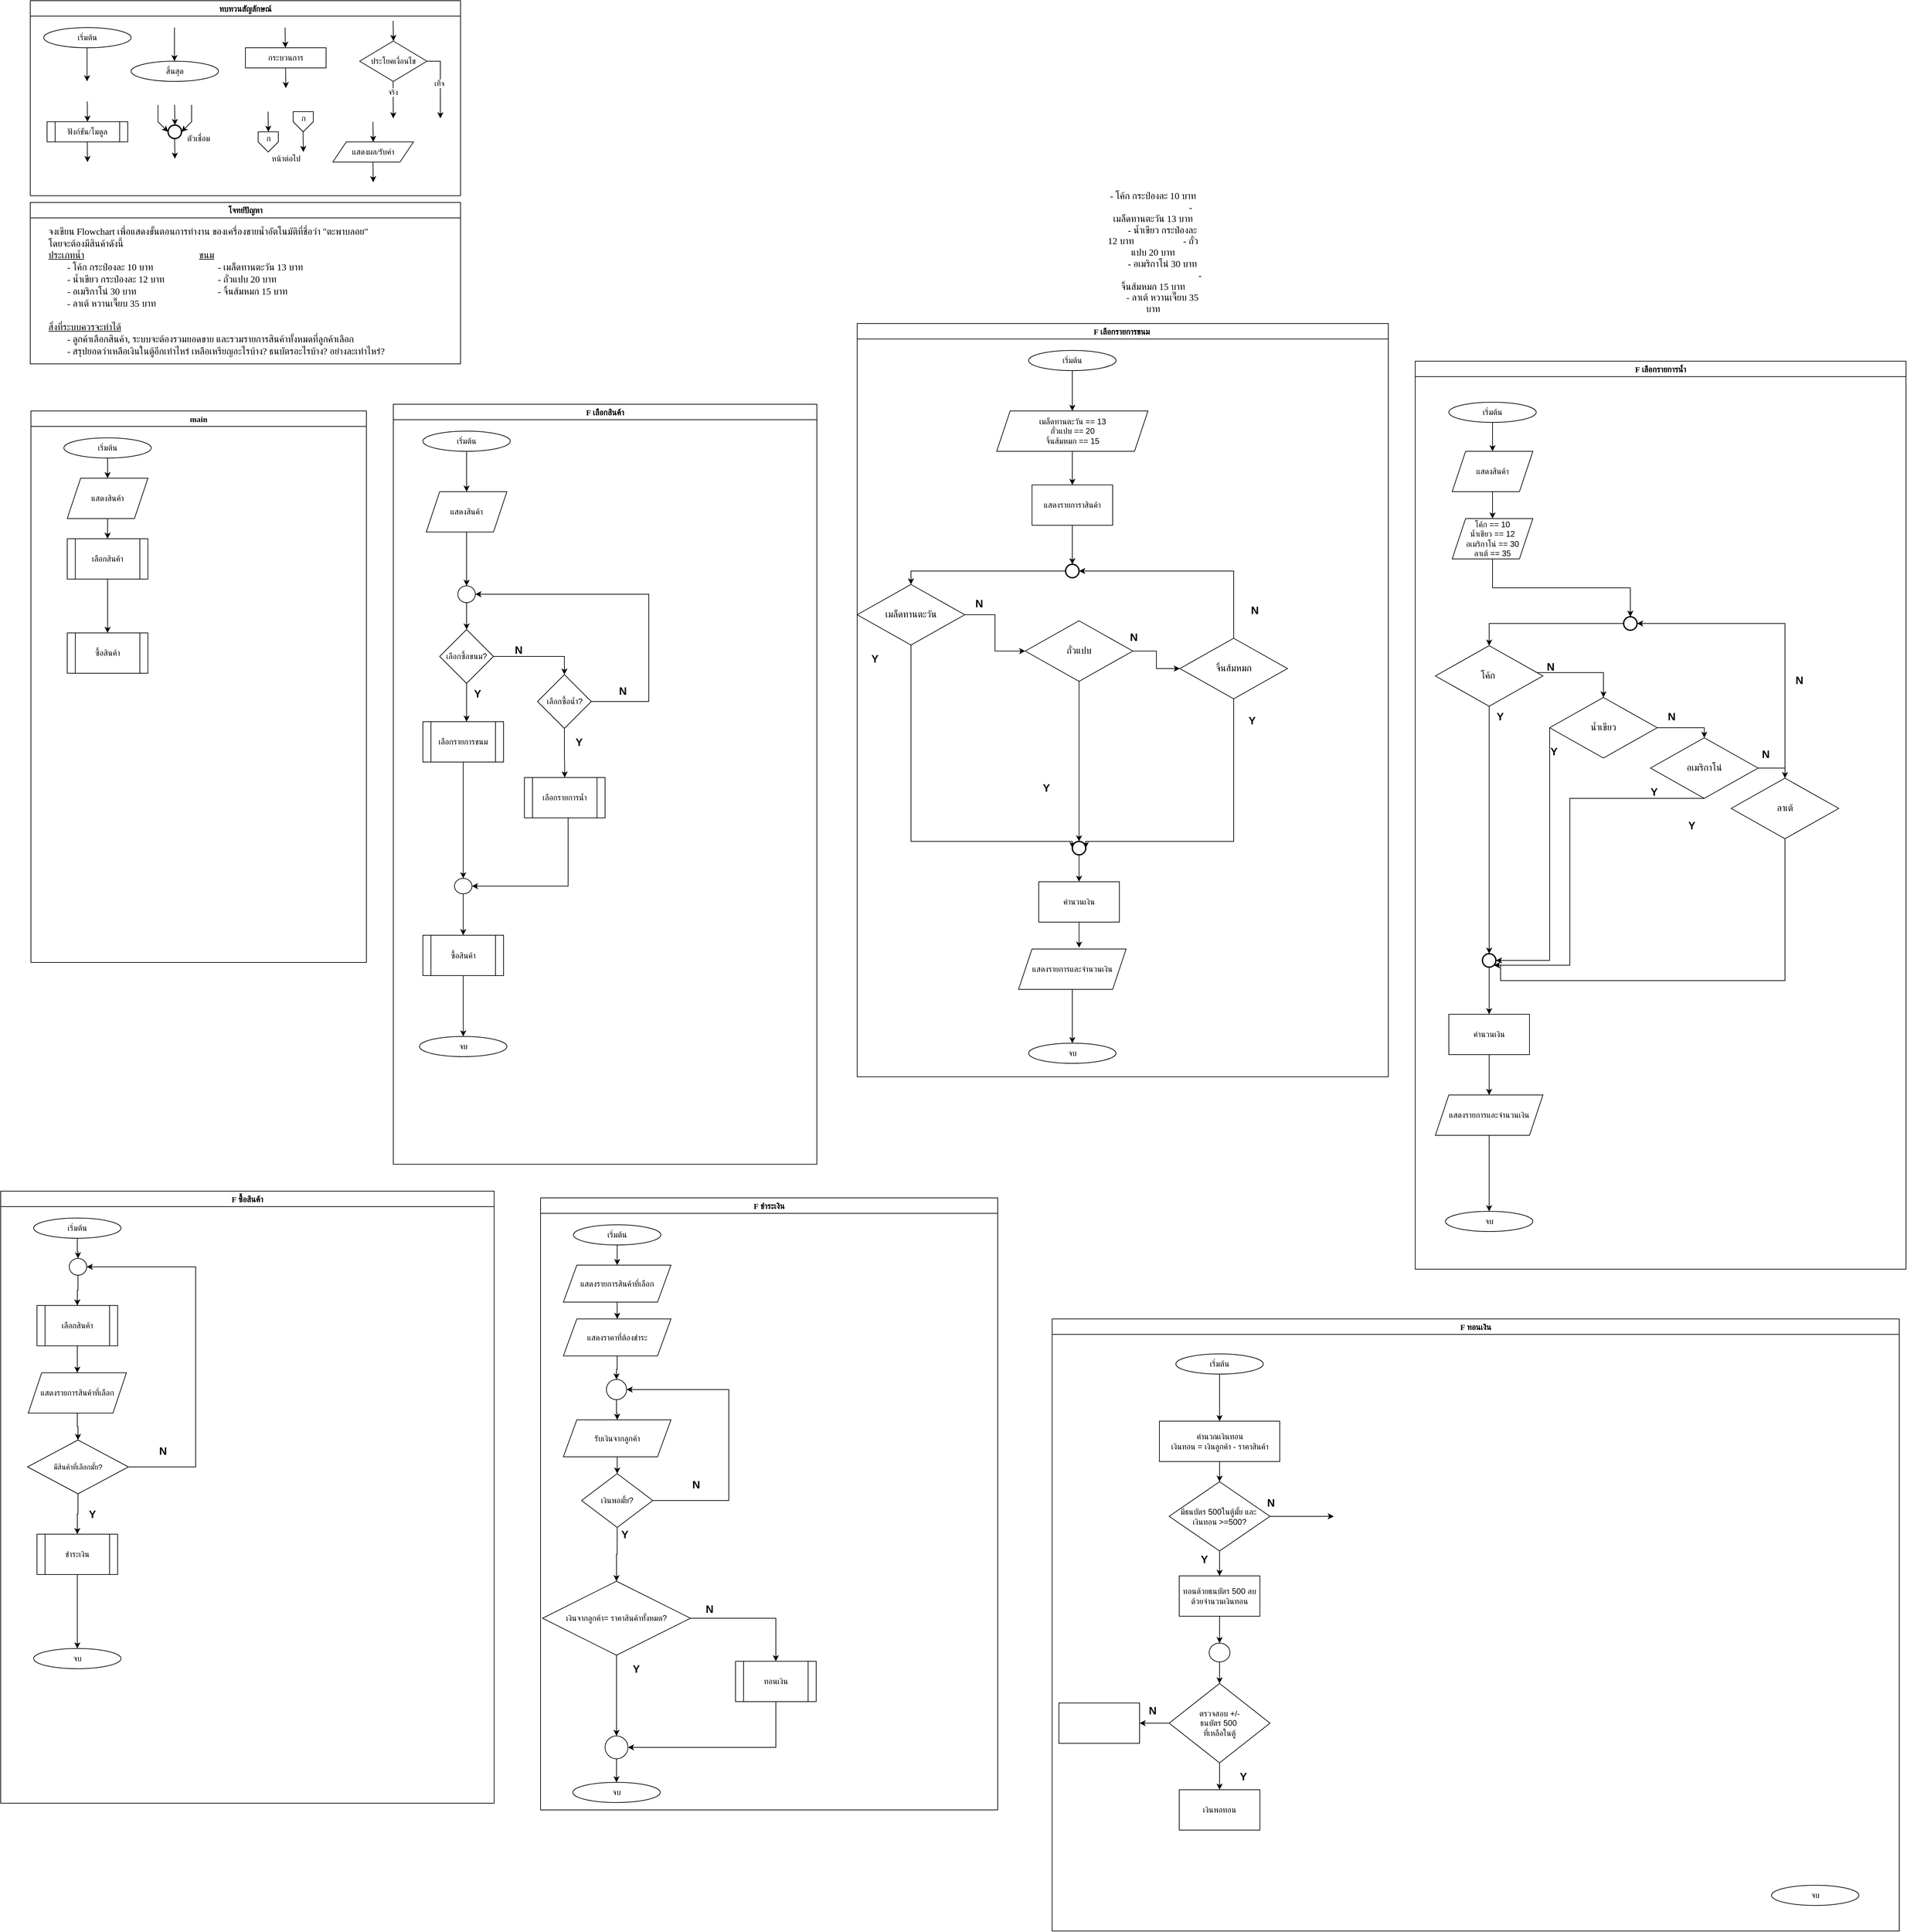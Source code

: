 <mxfile version="28.0.5">
  <diagram id="C5RBs43oDa-KdzZeNtuy" name="Page-1">
    <mxGraphModel dx="2116" dy="707" grid="1" gridSize="10" guides="1" tooltips="1" connect="1" arrows="1" fold="1" page="1" pageScale="1" pageWidth="827" pageHeight="1169" math="0" shadow="0">
      <root>
        <mxCell id="WIyWlLk6GJQsqaUBKTNV-0" />
        <mxCell id="WIyWlLk6GJQsqaUBKTNV-1" parent="WIyWlLk6GJQsqaUBKTNV-0" />
        <mxCell id="M7CGMbNuYNeq0SnUNNgH-6" value="ทบทวนสัญลักษณ์" style="swimlane;fontFamily=Sarabun;fontSource=https%3A%2F%2Ffonts.googleapis.com%2Fcss%3Ffamily%3DSarabun;" parent="WIyWlLk6GJQsqaUBKTNV-1" vertex="1">
          <mxGeometry x="-720" y="20" width="640" height="290" as="geometry" />
        </mxCell>
        <mxCell id="M7CGMbNuYNeq0SnUNNgH-2" value="&lt;font data-font-src=&quot;https://fonts.googleapis.com/css?family=Sarabun&quot; face=&quot;Sarabun&quot;&gt;เริ่มต้น&lt;/font&gt;" style="ellipse;whiteSpace=wrap;html=1;" parent="M7CGMbNuYNeq0SnUNNgH-6" vertex="1">
          <mxGeometry x="20" y="40" width="130" height="30" as="geometry" />
        </mxCell>
        <mxCell id="M7CGMbNuYNeq0SnUNNgH-5" value="" style="endArrow=classic;html=1;rounded=0;" parent="M7CGMbNuYNeq0SnUNNgH-6" edge="1">
          <mxGeometry width="50" height="50" relative="1" as="geometry">
            <mxPoint x="84.5" y="70" as="sourcePoint" />
            <mxPoint x="84.5" y="120" as="targetPoint" />
          </mxGeometry>
        </mxCell>
        <mxCell id="M7CGMbNuYNeq0SnUNNgH-3" value="&lt;font face=&quot;Sarabun&quot;&gt;สิ้นสุด&lt;/font&gt;" style="ellipse;whiteSpace=wrap;html=1;" parent="M7CGMbNuYNeq0SnUNNgH-6" vertex="1">
          <mxGeometry x="150" y="90" width="130" height="30" as="geometry" />
        </mxCell>
        <mxCell id="M7CGMbNuYNeq0SnUNNgH-4" value="" style="endArrow=classic;html=1;rounded=0;" parent="M7CGMbNuYNeq0SnUNNgH-6" edge="1">
          <mxGeometry width="50" height="50" relative="1" as="geometry">
            <mxPoint x="214.5" y="40" as="sourcePoint" />
            <mxPoint x="214.5" y="90" as="targetPoint" />
          </mxGeometry>
        </mxCell>
        <mxCell id="mvioNwK95yMqdUQ73LqQ-0" value="กระบวนการ" style="rounded=0;whiteSpace=wrap;html=1;fontFamily=Sarabun;fontSource=https%3A%2F%2Ffonts.googleapis.com%2Fcss%3Ffamily%3DSarabun;" parent="M7CGMbNuYNeq0SnUNNgH-6" vertex="1">
          <mxGeometry x="320" y="70" width="120" height="30" as="geometry" />
        </mxCell>
        <mxCell id="mvioNwK95yMqdUQ73LqQ-1" value="" style="endArrow=classic;html=1;rounded=0;" parent="M7CGMbNuYNeq0SnUNNgH-6" edge="1">
          <mxGeometry width="50" height="50" relative="1" as="geometry">
            <mxPoint x="379" y="40" as="sourcePoint" />
            <mxPoint x="379.5" y="70" as="targetPoint" />
          </mxGeometry>
        </mxCell>
        <mxCell id="mvioNwK95yMqdUQ73LqQ-2" value="" style="endArrow=classic;html=1;rounded=0;" parent="M7CGMbNuYNeq0SnUNNgH-6" edge="1">
          <mxGeometry width="50" height="50" relative="1" as="geometry">
            <mxPoint x="379.75" y="100" as="sourcePoint" />
            <mxPoint x="380.25" y="130" as="targetPoint" />
          </mxGeometry>
        </mxCell>
        <mxCell id="mvioNwK95yMqdUQ73LqQ-3" value="ประโยคเงื่อนไข" style="rhombus;whiteSpace=wrap;html=1;fontFamily=Sarabun;fontSource=https%3A%2F%2Ffonts.googleapis.com%2Fcss%3Ffamily%3DSarabun;" parent="M7CGMbNuYNeq0SnUNNgH-6" vertex="1">
          <mxGeometry x="490" y="60" width="100" height="60" as="geometry" />
        </mxCell>
        <mxCell id="mvioNwK95yMqdUQ73LqQ-4" value="" style="endArrow=classic;html=1;rounded=0;" parent="M7CGMbNuYNeq0SnUNNgH-6" edge="1">
          <mxGeometry width="50" height="50" relative="1" as="geometry">
            <mxPoint x="539.71" y="30" as="sourcePoint" />
            <mxPoint x="540.21" y="60" as="targetPoint" />
          </mxGeometry>
        </mxCell>
        <mxCell id="mvioNwK95yMqdUQ73LqQ-5" value="" style="endArrow=classic;html=1;rounded=0;" parent="M7CGMbNuYNeq0SnUNNgH-6" edge="1">
          <mxGeometry width="50" height="50" relative="1" as="geometry">
            <mxPoint x="539.71" y="120" as="sourcePoint" />
            <mxPoint x="540" y="175" as="targetPoint" />
          </mxGeometry>
        </mxCell>
        <mxCell id="mvioNwK95yMqdUQ73LqQ-7" value="จริง" style="edgeLabel;html=1;align=center;verticalAlign=middle;resizable=0;points=[];fontFamily=Sarabun;fontSource=https%3A%2F%2Ffonts.googleapis.com%2Fcss%3Ffamily%3DSarabun;" parent="mvioNwK95yMqdUQ73LqQ-5" vertex="1" connectable="0">
          <mxGeometry x="-0.414" y="-1" relative="1" as="geometry">
            <mxPoint as="offset" />
          </mxGeometry>
        </mxCell>
        <mxCell id="mvioNwK95yMqdUQ73LqQ-6" value="" style="endArrow=classic;html=1;rounded=0;exitX=1;exitY=0.5;exitDx=0;exitDy=0;" parent="M7CGMbNuYNeq0SnUNNgH-6" source="mvioNwK95yMqdUQ73LqQ-3" edge="1">
          <mxGeometry width="50" height="50" relative="1" as="geometry">
            <mxPoint x="620" y="95" as="sourcePoint" />
            <mxPoint x="610" y="175" as="targetPoint" />
            <Array as="points">
              <mxPoint x="610" y="90" />
            </Array>
          </mxGeometry>
        </mxCell>
        <mxCell id="mvioNwK95yMqdUQ73LqQ-8" value="&lt;font data-font-src=&quot;https://fonts.googleapis.com/css?family=Sarabun&quot; face=&quot;Sarabun&quot;&gt;เท็จ&lt;/font&gt;" style="edgeLabel;html=1;align=center;verticalAlign=middle;resizable=0;points=[];" parent="mvioNwK95yMqdUQ73LqQ-6" vertex="1" connectable="0">
          <mxGeometry x="-0.002" y="-2" relative="1" as="geometry">
            <mxPoint as="offset" />
          </mxGeometry>
        </mxCell>
        <mxCell id="mvioNwK95yMqdUQ73LqQ-9" value="&lt;font data-font-src=&quot;https://fonts.googleapis.com/css?family=Sarabun&quot; face=&quot;Sarabun&quot;&gt;ฟังก์ชัน/โมดูล&lt;/font&gt;" style="shape=process;whiteSpace=wrap;html=1;backgroundOutline=1;" parent="M7CGMbNuYNeq0SnUNNgH-6" vertex="1">
          <mxGeometry x="25" y="180" width="120" height="30" as="geometry" />
        </mxCell>
        <mxCell id="mvioNwK95yMqdUQ73LqQ-11" value="" style="endArrow=classic;html=1;rounded=0;" parent="M7CGMbNuYNeq0SnUNNgH-6" edge="1">
          <mxGeometry width="50" height="50" relative="1" as="geometry">
            <mxPoint x="84.71" y="150" as="sourcePoint" />
            <mxPoint x="85.21" y="180" as="targetPoint" />
          </mxGeometry>
        </mxCell>
        <mxCell id="mvioNwK95yMqdUQ73LqQ-12" value="" style="endArrow=classic;html=1;rounded=0;" parent="M7CGMbNuYNeq0SnUNNgH-6" edge="1">
          <mxGeometry width="50" height="50" relative="1" as="geometry">
            <mxPoint x="84.71" y="210" as="sourcePoint" />
            <mxPoint x="85.21" y="240" as="targetPoint" />
          </mxGeometry>
        </mxCell>
        <mxCell id="mvioNwK95yMqdUQ73LqQ-13" value="" style="strokeWidth=2;html=1;shape=mxgraph.flowchart.start_2;whiteSpace=wrap;" parent="M7CGMbNuYNeq0SnUNNgH-6" vertex="1">
          <mxGeometry x="205" y="185" width="20" height="20" as="geometry" />
        </mxCell>
        <mxCell id="mvioNwK95yMqdUQ73LqQ-16" value="" style="endArrow=classic;html=1;rounded=0;" parent="M7CGMbNuYNeq0SnUNNgH-6" edge="1">
          <mxGeometry width="50" height="50" relative="1" as="geometry">
            <mxPoint x="214.71" y="155" as="sourcePoint" />
            <mxPoint x="215.21" y="185" as="targetPoint" />
          </mxGeometry>
        </mxCell>
        <mxCell id="mvioNwK95yMqdUQ73LqQ-17" value="" style="endArrow=classic;html=1;rounded=0;entryX=0;entryY=0.5;entryDx=0;entryDy=0;entryPerimeter=0;" parent="M7CGMbNuYNeq0SnUNNgH-6" target="mvioNwK95yMqdUQ73LqQ-13" edge="1">
          <mxGeometry width="50" height="50" relative="1" as="geometry">
            <mxPoint x="190.0" y="155" as="sourcePoint" />
            <mxPoint x="190.5" y="185" as="targetPoint" />
            <Array as="points">
              <mxPoint x="190" y="180" />
            </Array>
          </mxGeometry>
        </mxCell>
        <mxCell id="mvioNwK95yMqdUQ73LqQ-18" value="" style="endArrow=classic;html=1;rounded=0;entryX=1;entryY=0.5;entryDx=0;entryDy=0;entryPerimeter=0;" parent="M7CGMbNuYNeq0SnUNNgH-6" target="mvioNwK95yMqdUQ73LqQ-13" edge="1">
          <mxGeometry width="50" height="50" relative="1" as="geometry">
            <mxPoint x="240.0" y="155" as="sourcePoint" />
            <mxPoint x="240.5" y="185" as="targetPoint" />
            <Array as="points">
              <mxPoint x="240" y="180" />
            </Array>
          </mxGeometry>
        </mxCell>
        <mxCell id="mvioNwK95yMqdUQ73LqQ-19" value="" style="endArrow=classic;html=1;rounded=0;" parent="M7CGMbNuYNeq0SnUNNgH-6" edge="1">
          <mxGeometry width="50" height="50" relative="1" as="geometry">
            <mxPoint x="214.71" y="205" as="sourcePoint" />
            <mxPoint x="215.21" y="235" as="targetPoint" />
          </mxGeometry>
        </mxCell>
        <mxCell id="mvioNwK95yMqdUQ73LqQ-20" value="&lt;font data-font-src=&quot;https://fonts.googleapis.com/css?family=Sarabun&quot; face=&quot;Sarabun&quot;&gt;ตัวเชื่อม&lt;/font&gt;" style="text;html=1;align=center;verticalAlign=middle;resizable=0;points=[];autosize=1;strokeColor=none;fillColor=none;" parent="M7CGMbNuYNeq0SnUNNgH-6" vertex="1">
          <mxGeometry x="220" y="190" width="60" height="30" as="geometry" />
        </mxCell>
        <mxCell id="mvioNwK95yMqdUQ73LqQ-25" value="" style="endArrow=classic;html=1;rounded=0;" parent="M7CGMbNuYNeq0SnUNNgH-6" edge="1">
          <mxGeometry width="50" height="50" relative="1" as="geometry">
            <mxPoint x="353.71" y="165" as="sourcePoint" />
            <mxPoint x="354.21" y="195" as="targetPoint" />
          </mxGeometry>
        </mxCell>
        <mxCell id="mvioNwK95yMqdUQ73LqQ-21" value="" style="verticalLabelPosition=bottom;verticalAlign=top;html=1;shape=offPageConnector;rounded=0;size=0.5;" parent="M7CGMbNuYNeq0SnUNNgH-6" vertex="1">
          <mxGeometry x="339" y="195" width="30" height="30" as="geometry" />
        </mxCell>
        <mxCell id="mvioNwK95yMqdUQ73LqQ-26" value="" style="endArrow=classic;html=1;rounded=0;" parent="M7CGMbNuYNeq0SnUNNgH-6" edge="1">
          <mxGeometry width="50" height="50" relative="1" as="geometry">
            <mxPoint x="405.71" y="195" as="sourcePoint" />
            <mxPoint x="406.21" y="225" as="targetPoint" />
          </mxGeometry>
        </mxCell>
        <mxCell id="mvioNwK95yMqdUQ73LqQ-27" value="" style="verticalLabelPosition=bottom;verticalAlign=top;html=1;shape=offPageConnector;rounded=0;size=0.5;" parent="M7CGMbNuYNeq0SnUNNgH-6" vertex="1">
          <mxGeometry x="391" y="165" width="30" height="30" as="geometry" />
        </mxCell>
        <mxCell id="mvioNwK95yMqdUQ73LqQ-28" value="หน้าต่อไป" style="text;html=1;align=center;verticalAlign=middle;resizable=0;points=[];autosize=1;strokeColor=none;fillColor=none;fontFamily=Sarabun;fontSource=https%3A%2F%2Ffonts.googleapis.com%2Fcss%3Ffamily%3DSarabun;" parent="M7CGMbNuYNeq0SnUNNgH-6" vertex="1">
          <mxGeometry x="345" y="220" width="70" height="30" as="geometry" />
        </mxCell>
        <mxCell id="mvioNwK95yMqdUQ73LqQ-29" value="ก" style="text;html=1;align=center;verticalAlign=middle;resizable=0;points=[];autosize=1;strokeColor=none;fillColor=none;fontFamily=Sarabun;fontSource=https%3A%2F%2Ffonts.googleapis.com%2Fcss%3Ffamily%3DSarabun;" parent="M7CGMbNuYNeq0SnUNNgH-6" vertex="1">
          <mxGeometry x="339" y="190" width="30" height="30" as="geometry" />
        </mxCell>
        <mxCell id="mvioNwK95yMqdUQ73LqQ-30" value="ก" style="text;html=1;align=center;verticalAlign=middle;resizable=0;points=[];autosize=1;strokeColor=none;fillColor=none;fontFamily=Sarabun;fontSource=https%3A%2F%2Ffonts.googleapis.com%2Fcss%3Ffamily%3DSarabun;" parent="M7CGMbNuYNeq0SnUNNgH-6" vertex="1">
          <mxGeometry x="391" y="160" width="30" height="30" as="geometry" />
        </mxCell>
        <mxCell id="mvioNwK95yMqdUQ73LqQ-32" value="แสดงผล/รับค่า" style="shape=parallelogram;perimeter=parallelogramPerimeter;whiteSpace=wrap;html=1;fixedSize=1;fontFamily=Sarabun;fontSource=https%3A%2F%2Ffonts.googleapis.com%2Fcss%3Ffamily%3DSarabun;" parent="M7CGMbNuYNeq0SnUNNgH-6" vertex="1">
          <mxGeometry x="450" y="210" width="120" height="30" as="geometry" />
        </mxCell>
        <mxCell id="mvioNwK95yMqdUQ73LqQ-33" value="" style="endArrow=classic;html=1;rounded=0;" parent="M7CGMbNuYNeq0SnUNNgH-6" edge="1">
          <mxGeometry width="50" height="50" relative="1" as="geometry">
            <mxPoint x="509.71" y="180" as="sourcePoint" />
            <mxPoint x="510.21" y="210" as="targetPoint" />
          </mxGeometry>
        </mxCell>
        <mxCell id="mvioNwK95yMqdUQ73LqQ-34" value="" style="endArrow=classic;html=1;rounded=0;" parent="M7CGMbNuYNeq0SnUNNgH-6" edge="1">
          <mxGeometry width="50" height="50" relative="1" as="geometry">
            <mxPoint x="509.71" y="240" as="sourcePoint" />
            <mxPoint x="510.21" y="270" as="targetPoint" />
          </mxGeometry>
        </mxCell>
        <mxCell id="mvioNwK95yMqdUQ73LqQ-36" value="main" style="swimlane;fontFamily=Sarabun;fontSource=https%3A%2F%2Ffonts.googleapis.com%2Fcss%3Ffamily%3DSarabun;" parent="WIyWlLk6GJQsqaUBKTNV-1" vertex="1">
          <mxGeometry x="-719" y="630" width="499" height="820" as="geometry" />
        </mxCell>
        <mxCell id="jfrF_wkiBj6tC29X4XTE-31" value="" style="edgeStyle=orthogonalEdgeStyle;rounded=0;orthogonalLoop=1;jettySize=auto;html=1;" edge="1" parent="mvioNwK95yMqdUQ73LqQ-36" source="mvioNwK95yMqdUQ73LqQ-35" target="jfrF_wkiBj6tC29X4XTE-30">
          <mxGeometry relative="1" as="geometry" />
        </mxCell>
        <mxCell id="mvioNwK95yMqdUQ73LqQ-35" value="&lt;font data-font-src=&quot;https://fonts.googleapis.com/css?family=Sarabun&quot; face=&quot;Sarabun&quot;&gt;เริ่มต้น&lt;/font&gt;" style="ellipse;whiteSpace=wrap;html=1;" parent="mvioNwK95yMqdUQ73LqQ-36" vertex="1">
          <mxGeometry x="49" y="40" width="130" height="30" as="geometry" />
        </mxCell>
        <mxCell id="jfrF_wkiBj6tC29X4XTE-37" value="" style="edgeStyle=orthogonalEdgeStyle;rounded=0;orthogonalLoop=1;jettySize=auto;html=1;" edge="1" parent="mvioNwK95yMqdUQ73LqQ-36" source="jfrF_wkiBj6tC29X4XTE-30" target="jfrF_wkiBj6tC29X4XTE-36">
          <mxGeometry relative="1" as="geometry" />
        </mxCell>
        <mxCell id="jfrF_wkiBj6tC29X4XTE-30" value="แสดงสินค้า" style="shape=parallelogram;perimeter=parallelogramPerimeter;whiteSpace=wrap;html=1;fixedSize=1;" vertex="1" parent="mvioNwK95yMqdUQ73LqQ-36">
          <mxGeometry x="54" y="100" width="120" height="60" as="geometry" />
        </mxCell>
        <mxCell id="jfrF_wkiBj6tC29X4XTE-116" value="" style="edgeStyle=orthogonalEdgeStyle;rounded=0;orthogonalLoop=1;jettySize=auto;html=1;" edge="1" parent="mvioNwK95yMqdUQ73LqQ-36" source="jfrF_wkiBj6tC29X4XTE-36" target="jfrF_wkiBj6tC29X4XTE-115">
          <mxGeometry relative="1" as="geometry" />
        </mxCell>
        <mxCell id="jfrF_wkiBj6tC29X4XTE-36" value="เลือกสินค้า" style="shape=process;whiteSpace=wrap;html=1;backgroundOutline=1;" vertex="1" parent="mvioNwK95yMqdUQ73LqQ-36">
          <mxGeometry x="54" y="190" width="120" height="60" as="geometry" />
        </mxCell>
        <mxCell id="jfrF_wkiBj6tC29X4XTE-115" value="ซื้อสินค้า" style="shape=process;whiteSpace=wrap;html=1;backgroundOutline=1;" vertex="1" parent="mvioNwK95yMqdUQ73LqQ-36">
          <mxGeometry x="54" y="330" width="120" height="60" as="geometry" />
        </mxCell>
        <mxCell id="mvioNwK95yMqdUQ73LqQ-70" value="&lt;font data-font-src=&quot;https://fonts.googleapis.com/css?family=Sarabun&quot; face=&quot;Sarabun&quot;&gt;โจทย์ปัญหา&lt;/font&gt;" style="swimlane;whiteSpace=wrap;html=1;" parent="WIyWlLk6GJQsqaUBKTNV-1" vertex="1">
          <mxGeometry x="-720" y="320" width="640" height="240" as="geometry" />
        </mxCell>
        <mxCell id="mvioNwK95yMqdUQ73LqQ-71" value="&lt;font data-font-src=&quot;https://fonts.googleapis.com/css?family=Sarabun&quot; face=&quot;Sarabun&quot; style=&quot;font-size: 14px;&quot;&gt;จงเขียน Flowchart เพื่อแสดงขั้นตอนการทำงาน ของเครื่องขายน้ำอัตโนมัติที่ชื่อว่า &quot;ตะพาบลอย&quot;&lt;br&gt;โดยจะต้องมีสินค้าดังนี้&lt;br&gt;&lt;u&gt;ประเภทน้ำ&lt;span style=&quot;white-space: pre;&quot;&gt;&#x9;&lt;/span&gt;&lt;span style=&quot;white-space: pre;&quot;&gt;&#x9;&lt;/span&gt;&lt;span style=&quot;white-space: pre;&quot;&gt;&#x9;&lt;/span&gt;&lt;span style=&quot;white-space: pre;&quot;&gt;&#x9;&lt;/span&gt;&lt;span style=&quot;white-space: pre;&quot;&gt;&#x9;&lt;/span&gt;&lt;span style=&quot;white-space: pre;&quot;&gt;&#x9;&lt;span style=&quot;white-space: pre;&quot;&gt;&#x9;&lt;/span&gt;ข&lt;/span&gt;นม&lt;/u&gt;&lt;br&gt;&lt;span style=&quot;white-space: pre;&quot;&gt;&#x9;&lt;/span&gt;- โค้ก กระป๋องละ 10 บาท&lt;span style=&quot;white-space: pre;&quot;&gt;&#x9;&lt;/span&gt;&lt;span style=&quot;white-space: pre;&quot;&gt;&#x9;&lt;/span&gt;&lt;span style=&quot;white-space: pre;&quot;&gt;&#x9;&lt;/span&gt;&lt;span style=&quot;white-space: pre;&quot;&gt;&#x9;&lt;/span&gt;- เมล็ดทานตะวัน 13 บาท&lt;br&gt;&lt;span style=&quot;white-space: pre;&quot;&gt;&#x9;&lt;/span&gt;- น้ำเขียว กระป๋องละ 12 บาท&lt;span style=&quot;white-space: pre;&quot;&gt;&#x9;&lt;/span&gt;&lt;span style=&quot;white-space: pre;&quot;&gt;&#x9;&lt;/span&gt;&lt;span style=&quot;white-space: pre;&quot;&gt;&#x9;&lt;/span&gt;- ถั่วแปบ 20 บาท&lt;br&gt;&lt;span style=&quot;white-space: pre;&quot;&gt;&#x9;&lt;/span&gt;- อเมริกาโน่ 30 บาท&lt;span style=&quot;white-space: pre;&quot;&gt;&#x9;&lt;/span&gt;&lt;span style=&quot;white-space: pre;&quot;&gt;&#x9;&lt;/span&gt;&lt;span style=&quot;white-space: pre;&quot;&gt;&#x9;&lt;/span&gt;&lt;span style=&quot;white-space: pre;&quot;&gt;&#x9;&lt;/span&gt;&lt;span style=&quot;white-space: pre;&quot;&gt;&#x9;&lt;/span&gt;- จิ้นส้มหมก 15 บาท&lt;br&gt;&lt;span style=&quot;white-space: pre;&quot;&gt;&#x9;&lt;/span&gt;- ลาเต้ หวานเจี๊ยบ 35 บาท&lt;span style=&quot;white-space: pre;&quot;&gt;&#x9;&lt;/span&gt;&lt;br&gt;&lt;br&gt;&lt;u&gt;สิ่งที่ระบบควรจะทำได้&lt;/u&gt;&lt;br&gt;&lt;span style=&quot;white-space: pre;&quot;&gt;&#x9;&lt;/span&gt;- ลูกค้าเลือกสินค้า, ระบบจะต้องรวมยอดขาย และรวมรายการสินค้าทั้งหมดที่ลูกค้าเลือก&lt;br&gt;&lt;span style=&quot;white-space: pre;&quot;&gt;&#x9;&lt;/span&gt;- สรุปยอดว่าเหลือเงินในตู้อีกเท่าไหร่ เหลือเหรียญอะไรบ้าง? ธนบัตรอะไรบ้าง? อย่างละเท่าไหร่?&lt;br&gt;&lt;br&gt;&lt;br&gt;&lt;/font&gt;" style="text;html=1;align=left;verticalAlign=middle;resizable=0;points=[];autosize=1;strokeColor=none;fillColor=none;fontSize=14;" parent="mvioNwK95yMqdUQ73LqQ-70" vertex="1">
          <mxGeometry x="25" y="30" width="580" height="240" as="geometry" />
        </mxCell>
        <mxCell id="jfrF_wkiBj6tC29X4XTE-38" value="F ซื้อสินค้า" style="swimlane;fontFamily=Sarabun;fontSource=https%3A%2F%2Ffonts.googleapis.com%2Fcss%3Ffamily%3DSarabun;" vertex="1" parent="WIyWlLk6GJQsqaUBKTNV-1">
          <mxGeometry x="-764" y="1790" width="734" height="910" as="geometry" />
        </mxCell>
        <mxCell id="jfrF_wkiBj6tC29X4XTE-135" value="" style="edgeStyle=orthogonalEdgeStyle;rounded=0;orthogonalLoop=1;jettySize=auto;html=1;" edge="1" parent="jfrF_wkiBj6tC29X4XTE-38" source="jfrF_wkiBj6tC29X4XTE-40" target="jfrF_wkiBj6tC29X4XTE-134">
          <mxGeometry relative="1" as="geometry" />
        </mxCell>
        <mxCell id="jfrF_wkiBj6tC29X4XTE-40" value="&lt;font data-font-src=&quot;https://fonts.googleapis.com/css?family=Sarabun&quot; face=&quot;Sarabun&quot;&gt;เริ่มต้น&lt;/font&gt;" style="ellipse;whiteSpace=wrap;html=1;" vertex="1" parent="jfrF_wkiBj6tC29X4XTE-38">
          <mxGeometry x="49" y="40" width="130" height="30" as="geometry" />
        </mxCell>
        <mxCell id="jfrF_wkiBj6tC29X4XTE-122" value="" style="edgeStyle=orthogonalEdgeStyle;rounded=0;orthogonalLoop=1;jettySize=auto;html=1;" edge="1" parent="jfrF_wkiBj6tC29X4XTE-38" source="jfrF_wkiBj6tC29X4XTE-117" target="jfrF_wkiBj6tC29X4XTE-121">
          <mxGeometry relative="1" as="geometry" />
        </mxCell>
        <mxCell id="jfrF_wkiBj6tC29X4XTE-117" value="เลือกสินค้า" style="shape=process;whiteSpace=wrap;html=1;backgroundOutline=1;" vertex="1" parent="jfrF_wkiBj6tC29X4XTE-38">
          <mxGeometry x="54" y="170" width="120" height="60" as="geometry" />
        </mxCell>
        <mxCell id="jfrF_wkiBj6tC29X4XTE-128" value="" style="edgeStyle=orthogonalEdgeStyle;rounded=0;orthogonalLoop=1;jettySize=auto;html=1;" edge="1" parent="jfrF_wkiBj6tC29X4XTE-38" source="jfrF_wkiBj6tC29X4XTE-121" target="jfrF_wkiBj6tC29X4XTE-127">
          <mxGeometry relative="1" as="geometry" />
        </mxCell>
        <mxCell id="jfrF_wkiBj6tC29X4XTE-121" value="แสดงรายการสินค้าที่เลือก" style="shape=parallelogram;perimeter=parallelogramPerimeter;whiteSpace=wrap;html=1;fixedSize=1;" vertex="1" parent="jfrF_wkiBj6tC29X4XTE-38">
          <mxGeometry x="41" y="270" width="146" height="60" as="geometry" />
        </mxCell>
        <mxCell id="jfrF_wkiBj6tC29X4XTE-125" value="&lt;font face=&quot;Sarabun&quot;&gt;จบ&lt;/font&gt;" style="ellipse;whiteSpace=wrap;html=1;" vertex="1" parent="jfrF_wkiBj6tC29X4XTE-38">
          <mxGeometry x="49" y="680" width="130" height="30" as="geometry" />
        </mxCell>
        <mxCell id="jfrF_wkiBj6tC29X4XTE-138" value="" style="edgeStyle=orthogonalEdgeStyle;rounded=0;orthogonalLoop=1;jettySize=auto;html=1;entryX=1;entryY=0.5;entryDx=0;entryDy=0;" edge="1" parent="jfrF_wkiBj6tC29X4XTE-38" source="jfrF_wkiBj6tC29X4XTE-127" target="jfrF_wkiBj6tC29X4XTE-134">
          <mxGeometry relative="1" as="geometry">
            <mxPoint x="290" y="110" as="targetPoint" />
            <Array as="points">
              <mxPoint x="290" y="410" />
              <mxPoint x="290" y="113" />
            </Array>
          </mxGeometry>
        </mxCell>
        <mxCell id="jfrF_wkiBj6tC29X4XTE-127" value="มีสินค้าที่เลือกมั้ย?" style="rhombus;whiteSpace=wrap;html=1;fontSize=11;" vertex="1" parent="jfrF_wkiBj6tC29X4XTE-38">
          <mxGeometry x="40" y="370" width="150" height="80" as="geometry" />
        </mxCell>
        <mxCell id="jfrF_wkiBj6tC29X4XTE-136" value="" style="edgeStyle=orthogonalEdgeStyle;rounded=0;orthogonalLoop=1;jettySize=auto;html=1;" edge="1" parent="jfrF_wkiBj6tC29X4XTE-38" source="jfrF_wkiBj6tC29X4XTE-134" target="jfrF_wkiBj6tC29X4XTE-117">
          <mxGeometry relative="1" as="geometry" />
        </mxCell>
        <mxCell id="jfrF_wkiBj6tC29X4XTE-134" value="" style="ellipse;whiteSpace=wrap;html=1;" vertex="1" parent="jfrF_wkiBj6tC29X4XTE-38">
          <mxGeometry x="102" y="100" width="26" height="25" as="geometry" />
        </mxCell>
        <mxCell id="jfrF_wkiBj6tC29X4XTE-139" value="N" style="text;strokeColor=none;fillColor=none;html=1;fontSize=16;fontStyle=1;verticalAlign=middle;align=center;" vertex="1" parent="jfrF_wkiBj6tC29X4XTE-38">
          <mxGeometry x="220" y="370" width="42" height="32" as="geometry" />
        </mxCell>
        <mxCell id="jfrF_wkiBj6tC29X4XTE-140" value="Y" style="text;strokeColor=none;fillColor=none;html=1;fontSize=16;fontStyle=1;verticalAlign=middle;align=center;" vertex="1" parent="jfrF_wkiBj6tC29X4XTE-38">
          <mxGeometry x="110" y="460" width="51" height="40" as="geometry" />
        </mxCell>
        <mxCell id="jfrF_wkiBj6tC29X4XTE-142" value="" style="edgeStyle=orthogonalEdgeStyle;rounded=0;orthogonalLoop=1;jettySize=auto;html=1;" edge="1" parent="jfrF_wkiBj6tC29X4XTE-38" source="jfrF_wkiBj6tC29X4XTE-141" target="jfrF_wkiBj6tC29X4XTE-125">
          <mxGeometry relative="1" as="geometry" />
        </mxCell>
        <mxCell id="jfrF_wkiBj6tC29X4XTE-141" value="ชำระเงิน" style="shape=process;whiteSpace=wrap;html=1;backgroundOutline=1;" vertex="1" parent="jfrF_wkiBj6tC29X4XTE-38">
          <mxGeometry x="54" y="510.0" width="120" height="60" as="geometry" />
        </mxCell>
        <mxCell id="jfrF_wkiBj6tC29X4XTE-130" value="" style="edgeStyle=orthogonalEdgeStyle;rounded=0;orthogonalLoop=1;jettySize=auto;html=1;" edge="1" parent="jfrF_wkiBj6tC29X4XTE-38" source="jfrF_wkiBj6tC29X4XTE-127" target="jfrF_wkiBj6tC29X4XTE-141">
          <mxGeometry relative="1" as="geometry">
            <mxPoint x="114" y="515.0" as="targetPoint" />
          </mxGeometry>
        </mxCell>
        <mxCell id="jfrF_wkiBj6tC29X4XTE-80" value="F เลือกสินค้า" style="swimlane;fontFamily=Sarabun;fontSource=https%3A%2F%2Ffonts.googleapis.com%2Fcss%3Ffamily%3DSarabun;" vertex="1" parent="WIyWlLk6GJQsqaUBKTNV-1">
          <mxGeometry x="-180" y="620" width="630" height="1130" as="geometry" />
        </mxCell>
        <mxCell id="jfrF_wkiBj6tC29X4XTE-547" value="" style="edgeStyle=orthogonalEdgeStyle;rounded=0;orthogonalLoop=1;jettySize=auto;html=1;" edge="1" parent="jfrF_wkiBj6tC29X4XTE-80" source="jfrF_wkiBj6tC29X4XTE-82" target="jfrF_wkiBj6tC29X4XTE-546">
          <mxGeometry relative="1" as="geometry" />
        </mxCell>
        <mxCell id="jfrF_wkiBj6tC29X4XTE-82" value="&lt;font data-font-src=&quot;https://fonts.googleapis.com/css?family=Sarabun&quot; face=&quot;Sarabun&quot;&gt;เริ่มต้น&lt;/font&gt;" style="ellipse;whiteSpace=wrap;html=1;" vertex="1" parent="jfrF_wkiBj6tC29X4XTE-80">
          <mxGeometry x="44" y="40" width="130" height="30" as="geometry" />
        </mxCell>
        <mxCell id="jfrF_wkiBj6tC29X4XTE-83" value="" style="edgeStyle=orthogonalEdgeStyle;rounded=0;orthogonalLoop=1;jettySize=auto;html=1;entryX=0.5;entryY=0;entryDx=0;entryDy=0;" edge="1" parent="jfrF_wkiBj6tC29X4XTE-80" source="jfrF_wkiBj6tC29X4XTE-85" target="jfrF_wkiBj6tC29X4XTE-95">
          <mxGeometry relative="1" as="geometry">
            <mxPoint x="254.5" y="400" as="targetPoint" />
          </mxGeometry>
        </mxCell>
        <mxCell id="jfrF_wkiBj6tC29X4XTE-85" value="เลือกซื้อขนม?" style="rhombus;whiteSpace=wrap;html=1;" vertex="1" parent="jfrF_wkiBj6tC29X4XTE-80">
          <mxGeometry x="69" y="335" width="80" height="80" as="geometry" />
        </mxCell>
        <mxCell id="jfrF_wkiBj6tC29X4XTE-88" value="Y" style="text;strokeColor=none;fillColor=none;html=1;fontSize=16;fontStyle=1;verticalAlign=middle;align=center;" vertex="1" parent="jfrF_wkiBj6tC29X4XTE-80">
          <mxGeometry x="99" y="410" width="51" height="40" as="geometry" />
        </mxCell>
        <mxCell id="jfrF_wkiBj6tC29X4XTE-89" value="N" style="text;strokeColor=none;fillColor=none;html=1;fontSize=16;fontStyle=1;verticalAlign=middle;align=center;" vertex="1" parent="jfrF_wkiBj6tC29X4XTE-80">
          <mxGeometry x="136" y="345" width="100" height="40" as="geometry" />
        </mxCell>
        <mxCell id="jfrF_wkiBj6tC29X4XTE-205" value="" style="edgeStyle=orthogonalEdgeStyle;rounded=0;orthogonalLoop=1;jettySize=auto;html=1;entryX=1;entryY=0.5;entryDx=0;entryDy=0;" edge="1" parent="jfrF_wkiBj6tC29X4XTE-80" source="jfrF_wkiBj6tC29X4XTE-95" target="jfrF_wkiBj6tC29X4XTE-199">
          <mxGeometry relative="1" as="geometry">
            <mxPoint x="390" y="365" as="targetPoint" />
            <Array as="points">
              <mxPoint x="380" y="442" />
              <mxPoint x="380" y="283" />
            </Array>
          </mxGeometry>
        </mxCell>
        <mxCell id="jfrF_wkiBj6tC29X4XTE-95" value="เลือกซื้อน้ำ?" style="rhombus;whiteSpace=wrap;html=1;" vertex="1" parent="jfrF_wkiBj6tC29X4XTE-80">
          <mxGeometry x="214.5" y="402" width="80" height="80" as="geometry" />
        </mxCell>
        <mxCell id="jfrF_wkiBj6tC29X4XTE-96" value="Y" style="text;strokeColor=none;fillColor=none;html=1;fontSize=16;fontStyle=1;verticalAlign=middle;align=center;" vertex="1" parent="jfrF_wkiBj6tC29X4XTE-80">
          <mxGeometry x="250" y="482" width="51" height="40" as="geometry" />
        </mxCell>
        <mxCell id="jfrF_wkiBj6tC29X4XTE-105" value="&lt;font face=&quot;Sarabun&quot;&gt;จบ&lt;/font&gt;" style="ellipse;whiteSpace=wrap;html=1;" vertex="1" parent="jfrF_wkiBj6tC29X4XTE-80">
          <mxGeometry x="39" y="940" width="130" height="30" as="geometry" />
        </mxCell>
        <mxCell id="jfrF_wkiBj6tC29X4XTE-107" value="N" style="text;strokeColor=none;fillColor=none;html=1;fontSize=16;fontStyle=1;verticalAlign=middle;align=center;" vertex="1" parent="jfrF_wkiBj6tC29X4XTE-80">
          <mxGeometry x="320" y="410" width="42" height="32" as="geometry" />
        </mxCell>
        <mxCell id="jfrF_wkiBj6tC29X4XTE-201" value="" style="edgeStyle=orthogonalEdgeStyle;rounded=0;orthogonalLoop=1;jettySize=auto;html=1;entryX=0.5;entryY=0;entryDx=0;entryDy=0;" edge="1" parent="jfrF_wkiBj6tC29X4XTE-80" source="jfrF_wkiBj6tC29X4XTE-199" target="jfrF_wkiBj6tC29X4XTE-85">
          <mxGeometry relative="1" as="geometry" />
        </mxCell>
        <mxCell id="jfrF_wkiBj6tC29X4XTE-199" value="" style="ellipse;whiteSpace=wrap;html=1;" vertex="1" parent="jfrF_wkiBj6tC29X4XTE-80">
          <mxGeometry x="96" y="270" width="26" height="25" as="geometry" />
        </mxCell>
        <mxCell id="jfrF_wkiBj6tC29X4XTE-335" value="" style="edgeStyle=orthogonalEdgeStyle;rounded=0;orthogonalLoop=1;jettySize=auto;html=1;" edge="1" parent="jfrF_wkiBj6tC29X4XTE-80" source="jfrF_wkiBj6tC29X4XTE-332" target="jfrF_wkiBj6tC29X4XTE-334">
          <mxGeometry relative="1" as="geometry" />
        </mxCell>
        <mxCell id="jfrF_wkiBj6tC29X4XTE-332" value="เลือกรายการขนม" style="shape=process;whiteSpace=wrap;html=1;backgroundOutline=1;" vertex="1" parent="jfrF_wkiBj6tC29X4XTE-80">
          <mxGeometry x="43.997" y="472" width="120" height="60" as="geometry" />
        </mxCell>
        <mxCell id="jfrF_wkiBj6tC29X4XTE-84" value="" style="edgeStyle=orthogonalEdgeStyle;rounded=0;orthogonalLoop=1;jettySize=auto;html=1;" edge="1" parent="jfrF_wkiBj6tC29X4XTE-80" source="jfrF_wkiBj6tC29X4XTE-85" target="jfrF_wkiBj6tC29X4XTE-332">
          <mxGeometry relative="1" as="geometry">
            <mxPoint x="109.067" y="490" as="targetPoint" />
            <Array as="points">
              <mxPoint x="109" y="450" />
              <mxPoint x="109" y="450" />
            </Array>
          </mxGeometry>
        </mxCell>
        <mxCell id="jfrF_wkiBj6tC29X4XTE-340" value="" style="edgeStyle=orthogonalEdgeStyle;rounded=0;orthogonalLoop=1;jettySize=auto;html=1;" edge="1" parent="jfrF_wkiBj6tC29X4XTE-80" source="jfrF_wkiBj6tC29X4XTE-334" target="jfrF_wkiBj6tC29X4XTE-339">
          <mxGeometry relative="1" as="geometry" />
        </mxCell>
        <mxCell id="jfrF_wkiBj6tC29X4XTE-334" value="" style="ellipse;whiteSpace=wrap;html=1;" vertex="1" parent="jfrF_wkiBj6tC29X4XTE-80">
          <mxGeometry x="91" y="705" width="26" height="23" as="geometry" />
        </mxCell>
        <mxCell id="jfrF_wkiBj6tC29X4XTE-341" value="" style="edgeStyle=orthogonalEdgeStyle;rounded=0;orthogonalLoop=1;jettySize=auto;html=1;entryX=0.5;entryY=0;entryDx=0;entryDy=0;" edge="1" parent="jfrF_wkiBj6tC29X4XTE-80" source="jfrF_wkiBj6tC29X4XTE-339" target="jfrF_wkiBj6tC29X4XTE-105">
          <mxGeometry relative="1" as="geometry">
            <mxPoint x="104" y="935" as="targetPoint" />
          </mxGeometry>
        </mxCell>
        <mxCell id="jfrF_wkiBj6tC29X4XTE-339" value="ซื้อสินค้า" style="shape=process;whiteSpace=wrap;html=1;backgroundOutline=1;" vertex="1" parent="jfrF_wkiBj6tC29X4XTE-80">
          <mxGeometry x="44" y="789.5" width="120" height="60" as="geometry" />
        </mxCell>
        <mxCell id="jfrF_wkiBj6tC29X4XTE-338" value="" style="edgeStyle=orthogonalEdgeStyle;rounded=0;orthogonalLoop=1;jettySize=auto;html=1;entryX=1;entryY=0.5;entryDx=0;entryDy=0;" edge="1" parent="jfrF_wkiBj6tC29X4XTE-80" source="jfrF_wkiBj6tC29X4XTE-333" target="jfrF_wkiBj6tC29X4XTE-334">
          <mxGeometry relative="1" as="geometry">
            <mxPoint x="255" y="695" as="targetPoint" />
            <Array as="points">
              <mxPoint x="260" y="717" />
            </Array>
          </mxGeometry>
        </mxCell>
        <mxCell id="jfrF_wkiBj6tC29X4XTE-333" value="เลือกรายการน้ำ" style="shape=process;whiteSpace=wrap;html=1;backgroundOutline=1;" vertex="1" parent="jfrF_wkiBj6tC29X4XTE-80">
          <mxGeometry x="195" y="555" width="120" height="60" as="geometry" />
        </mxCell>
        <mxCell id="jfrF_wkiBj6tC29X4XTE-196" value="" style="edgeStyle=orthogonalEdgeStyle;rounded=0;orthogonalLoop=1;jettySize=auto;html=1;" edge="1" parent="jfrF_wkiBj6tC29X4XTE-80" source="jfrF_wkiBj6tC29X4XTE-95" target="jfrF_wkiBj6tC29X4XTE-333">
          <mxGeometry relative="1" as="geometry">
            <mxPoint x="255" y="585" as="targetPoint" />
            <Array as="points">
              <mxPoint x="254" y="520" />
            </Array>
          </mxGeometry>
        </mxCell>
        <mxCell id="jfrF_wkiBj6tC29X4XTE-550" value="" style="edgeStyle=orthogonalEdgeStyle;rounded=0;orthogonalLoop=1;jettySize=auto;html=1;" edge="1" parent="jfrF_wkiBj6tC29X4XTE-80" source="jfrF_wkiBj6tC29X4XTE-546" target="jfrF_wkiBj6tC29X4XTE-199">
          <mxGeometry relative="1" as="geometry" />
        </mxCell>
        <mxCell id="jfrF_wkiBj6tC29X4XTE-546" value="แสดงสินค้า" style="shape=parallelogram;perimeter=parallelogramPerimeter;whiteSpace=wrap;html=1;fixedSize=1;" vertex="1" parent="jfrF_wkiBj6tC29X4XTE-80">
          <mxGeometry x="49" y="130" width="120" height="60" as="geometry" />
        </mxCell>
        <mxCell id="jfrF_wkiBj6tC29X4XTE-143" value="F ชำระเงิน" style="swimlane;fontFamily=Sarabun;fontSource=https%3A%2F%2Ffonts.googleapis.com%2Fcss%3Ffamily%3DSarabun;" vertex="1" parent="WIyWlLk6GJQsqaUBKTNV-1">
          <mxGeometry x="39" y="1800" width="680" height="910" as="geometry" />
        </mxCell>
        <mxCell id="jfrF_wkiBj6tC29X4XTE-145" value="&lt;font data-font-src=&quot;https://fonts.googleapis.com/css?family=Sarabun&quot; face=&quot;Sarabun&quot;&gt;เริ่มต้น&lt;/font&gt;" style="ellipse;whiteSpace=wrap;html=1;" vertex="1" parent="jfrF_wkiBj6tC29X4XTE-143">
          <mxGeometry x="49" y="40" width="130" height="30" as="geometry" />
        </mxCell>
        <mxCell id="jfrF_wkiBj6tC29X4XTE-163" value="" style="edgeStyle=orthogonalEdgeStyle;rounded=0;orthogonalLoop=1;jettySize=auto;html=1;" edge="1" parent="jfrF_wkiBj6tC29X4XTE-143" source="jfrF_wkiBj6tC29X4XTE-161" target="jfrF_wkiBj6tC29X4XTE-162">
          <mxGeometry relative="1" as="geometry" />
        </mxCell>
        <mxCell id="jfrF_wkiBj6tC29X4XTE-161" value="แสดงรายการสินค้าที่เลือก" style="shape=parallelogram;perimeter=parallelogramPerimeter;whiteSpace=wrap;html=1;fixedSize=1;" vertex="1" parent="jfrF_wkiBj6tC29X4XTE-143">
          <mxGeometry x="34" y="100" width="160" height="55" as="geometry" />
        </mxCell>
        <mxCell id="jfrF_wkiBj6tC29X4XTE-144" value="" style="edgeStyle=orthogonalEdgeStyle;rounded=0;orthogonalLoop=1;jettySize=auto;html=1;" edge="1" parent="jfrF_wkiBj6tC29X4XTE-143" source="jfrF_wkiBj6tC29X4XTE-145" target="jfrF_wkiBj6tC29X4XTE-161">
          <mxGeometry relative="1" as="geometry">
            <mxPoint x="114" y="125" as="targetPoint" />
          </mxGeometry>
        </mxCell>
        <mxCell id="jfrF_wkiBj6tC29X4XTE-162" value="แสดงราคาที่ต้องชำระ" style="shape=parallelogram;perimeter=parallelogramPerimeter;whiteSpace=wrap;html=1;fixedSize=1;" vertex="1" parent="jfrF_wkiBj6tC29X4XTE-143">
          <mxGeometry x="34" y="180" width="160" height="55" as="geometry" />
        </mxCell>
        <mxCell id="jfrF_wkiBj6tC29X4XTE-167" value="" style="edgeStyle=orthogonalEdgeStyle;rounded=0;orthogonalLoop=1;jettySize=auto;html=1;" edge="1" parent="jfrF_wkiBj6tC29X4XTE-143" source="jfrF_wkiBj6tC29X4XTE-164" target="jfrF_wkiBj6tC29X4XTE-166">
          <mxGeometry relative="1" as="geometry" />
        </mxCell>
        <mxCell id="jfrF_wkiBj6tC29X4XTE-164" value="รับเงินจากลูกค้า" style="shape=parallelogram;perimeter=parallelogramPerimeter;whiteSpace=wrap;html=1;fixedSize=1;" vertex="1" parent="jfrF_wkiBj6tC29X4XTE-143">
          <mxGeometry x="34" y="330" width="160" height="55" as="geometry" />
        </mxCell>
        <mxCell id="jfrF_wkiBj6tC29X4XTE-177" value="" style="edgeStyle=orthogonalEdgeStyle;rounded=0;orthogonalLoop=1;jettySize=auto;html=1;entryX=1;entryY=0.5;entryDx=0;entryDy=0;" edge="1" parent="jfrF_wkiBj6tC29X4XTE-143" source="jfrF_wkiBj6tC29X4XTE-166" target="jfrF_wkiBj6tC29X4XTE-171">
          <mxGeometry relative="1" as="geometry">
            <mxPoint x="240" y="440" as="targetPoint" />
            <Array as="points">
              <mxPoint x="280" y="450" />
              <mxPoint x="280" y="285" />
            </Array>
          </mxGeometry>
        </mxCell>
        <mxCell id="jfrF_wkiBj6tC29X4XTE-166" value="เงินพอมั้ย?" style="rhombus;whiteSpace=wrap;html=1;" vertex="1" parent="jfrF_wkiBj6tC29X4XTE-143">
          <mxGeometry x="61" y="410" width="106" height="80" as="geometry" />
        </mxCell>
        <mxCell id="jfrF_wkiBj6tC29X4XTE-172" value="" style="edgeStyle=orthogonalEdgeStyle;rounded=0;orthogonalLoop=1;jettySize=auto;html=1;" edge="1" parent="jfrF_wkiBj6tC29X4XTE-143" source="jfrF_wkiBj6tC29X4XTE-171" target="jfrF_wkiBj6tC29X4XTE-164">
          <mxGeometry relative="1" as="geometry" />
        </mxCell>
        <mxCell id="jfrF_wkiBj6tC29X4XTE-171" value="" style="ellipse;whiteSpace=wrap;html=1;aspect=fixed;" vertex="1" parent="jfrF_wkiBj6tC29X4XTE-143">
          <mxGeometry x="98" y="270" width="30" height="30" as="geometry" />
        </mxCell>
        <mxCell id="jfrF_wkiBj6tC29X4XTE-165" value="" style="edgeStyle=orthogonalEdgeStyle;rounded=0;orthogonalLoop=1;jettySize=auto;html=1;" edge="1" parent="jfrF_wkiBj6tC29X4XTE-143" source="jfrF_wkiBj6tC29X4XTE-162" target="jfrF_wkiBj6tC29X4XTE-171">
          <mxGeometry relative="1" as="geometry">
            <mxPoint x="114" y="300" as="targetPoint" />
          </mxGeometry>
        </mxCell>
        <mxCell id="jfrF_wkiBj6tC29X4XTE-175" value="Y" style="text;strokeColor=none;fillColor=none;html=1;fontSize=16;fontStyle=1;verticalAlign=middle;align=center;" vertex="1" parent="jfrF_wkiBj6tC29X4XTE-143">
          <mxGeometry x="99" y="480" width="51" height="40" as="geometry" />
        </mxCell>
        <mxCell id="jfrF_wkiBj6tC29X4XTE-178" value="N" style="text;strokeColor=none;fillColor=none;html=1;fontSize=16;fontStyle=1;verticalAlign=middle;align=center;" vertex="1" parent="jfrF_wkiBj6tC29X4XTE-143">
          <mxGeometry x="210" y="410" width="42" height="32" as="geometry" />
        </mxCell>
        <mxCell id="jfrF_wkiBj6tC29X4XTE-184" value="" style="edgeStyle=orthogonalEdgeStyle;rounded=0;orthogonalLoop=1;jettySize=auto;html=1;" edge="1" parent="jfrF_wkiBj6tC29X4XTE-143" source="jfrF_wkiBj6tC29X4XTE-182" target="jfrF_wkiBj6tC29X4XTE-183">
          <mxGeometry relative="1" as="geometry" />
        </mxCell>
        <mxCell id="jfrF_wkiBj6tC29X4XTE-182" value="เงินจากลูกค้า= ราคาสินค้าทั้งหมด?" style="rhombus;whiteSpace=wrap;html=1;" vertex="1" parent="jfrF_wkiBj6tC29X4XTE-143">
          <mxGeometry x="3" y="570" width="220" height="110" as="geometry" />
        </mxCell>
        <mxCell id="jfrF_wkiBj6tC29X4XTE-169" value="" style="edgeStyle=orthogonalEdgeStyle;rounded=0;orthogonalLoop=1;jettySize=auto;html=1;" edge="1" parent="jfrF_wkiBj6tC29X4XTE-143" source="jfrF_wkiBj6tC29X4XTE-166" target="jfrF_wkiBj6tC29X4XTE-182">
          <mxGeometry relative="1" as="geometry">
            <mxPoint x="113" y="580" as="targetPoint" />
          </mxGeometry>
        </mxCell>
        <mxCell id="jfrF_wkiBj6tC29X4XTE-189" value="" style="edgeStyle=orthogonalEdgeStyle;rounded=0;orthogonalLoop=1;jettySize=auto;html=1;entryX=1;entryY=0.5;entryDx=0;entryDy=0;" edge="1" parent="jfrF_wkiBj6tC29X4XTE-143" source="jfrF_wkiBj6tC29X4XTE-183" target="jfrF_wkiBj6tC29X4XTE-187">
          <mxGeometry relative="1" as="geometry">
            <mxPoint x="350.0" y="829" as="targetPoint" />
            <Array as="points">
              <mxPoint x="350" y="817" />
            </Array>
          </mxGeometry>
        </mxCell>
        <mxCell id="jfrF_wkiBj6tC29X4XTE-183" value="ทอนเงิน" style="shape=process;whiteSpace=wrap;html=1;backgroundOutline=1;" vertex="1" parent="jfrF_wkiBj6tC29X4XTE-143">
          <mxGeometry x="290" y="689" width="120" height="60" as="geometry" />
        </mxCell>
        <mxCell id="jfrF_wkiBj6tC29X4XTE-191" value="" style="edgeStyle=orthogonalEdgeStyle;rounded=0;orthogonalLoop=1;jettySize=auto;html=1;" edge="1" parent="jfrF_wkiBj6tC29X4XTE-143" source="jfrF_wkiBj6tC29X4XTE-187" target="jfrF_wkiBj6tC29X4XTE-190">
          <mxGeometry relative="1" as="geometry" />
        </mxCell>
        <mxCell id="jfrF_wkiBj6tC29X4XTE-187" value="" style="ellipse;whiteSpace=wrap;html=1;aspect=fixed;" vertex="1" parent="jfrF_wkiBj6tC29X4XTE-143">
          <mxGeometry x="96" y="800" width="34" height="34" as="geometry" />
        </mxCell>
        <mxCell id="jfrF_wkiBj6tC29X4XTE-186" value="" style="edgeStyle=orthogonalEdgeStyle;rounded=0;orthogonalLoop=1;jettySize=auto;html=1;" edge="1" parent="jfrF_wkiBj6tC29X4XTE-143" source="jfrF_wkiBj6tC29X4XTE-182" target="jfrF_wkiBj6tC29X4XTE-187">
          <mxGeometry relative="1" as="geometry">
            <mxPoint x="115.0" y="775" as="targetPoint" />
          </mxGeometry>
        </mxCell>
        <mxCell id="jfrF_wkiBj6tC29X4XTE-190" value="&lt;font face=&quot;Sarabun&quot;&gt;จบ&lt;/font&gt;" style="ellipse;whiteSpace=wrap;html=1;" vertex="1" parent="jfrF_wkiBj6tC29X4XTE-143">
          <mxGeometry x="48" y="869" width="130" height="30" as="geometry" />
        </mxCell>
        <mxCell id="jfrF_wkiBj6tC29X4XTE-582" value="N" style="text;strokeColor=none;fillColor=none;html=1;fontSize=16;fontStyle=1;verticalAlign=middle;align=center;" vertex="1" parent="jfrF_wkiBj6tC29X4XTE-143">
          <mxGeometry x="240" y="600" width="22" height="22" as="geometry" />
        </mxCell>
        <mxCell id="jfrF_wkiBj6tC29X4XTE-584" value="Y" style="text;strokeColor=none;fillColor=none;html=1;fontSize=16;fontStyle=1;verticalAlign=middle;align=center;" vertex="1" parent="jfrF_wkiBj6tC29X4XTE-143">
          <mxGeometry x="116" y="680" width="51" height="40" as="geometry" />
        </mxCell>
        <mxCell id="jfrF_wkiBj6tC29X4XTE-406" value="F เลือกรายการน้ำ" style="swimlane;fontFamily=Sarabun;fontSource=https://fonts.googleapis.com/css?family=Sarabun;" vertex="1" parent="WIyWlLk6GJQsqaUBKTNV-1">
          <mxGeometry x="1340" y="556" width="730" height="1350" as="geometry" />
        </mxCell>
        <mxCell id="jfrF_wkiBj6tC29X4XTE-553" value="" style="edgeStyle=orthogonalEdgeStyle;rounded=0;orthogonalLoop=1;jettySize=auto;html=1;" edge="1" parent="jfrF_wkiBj6tC29X4XTE-406" source="jfrF_wkiBj6tC29X4XTE-408" target="jfrF_wkiBj6tC29X4XTE-552">
          <mxGeometry relative="1" as="geometry" />
        </mxCell>
        <mxCell id="jfrF_wkiBj6tC29X4XTE-408" value="&lt;font data-font-src=&quot;https://fonts.googleapis.com/css?family=Sarabun&quot; face=&quot;Sarabun&quot;&gt;เริ่มต้น&lt;/font&gt;" style="ellipse;whiteSpace=wrap;html=1;" vertex="1" parent="jfrF_wkiBj6tC29X4XTE-406">
          <mxGeometry x="50" y="61" width="130" height="30" as="geometry" />
        </mxCell>
        <mxCell id="jfrF_wkiBj6tC29X4XTE-409" value="&lt;font face=&quot;Sarabun&quot;&gt;จบ&lt;/font&gt;" style="ellipse;whiteSpace=wrap;html=1;" vertex="1" parent="jfrF_wkiBj6tC29X4XTE-406">
          <mxGeometry x="45" y="1264" width="130" height="30" as="geometry" />
        </mxCell>
        <mxCell id="jfrF_wkiBj6tC29X4XTE-410" style="edgeStyle=orthogonalEdgeStyle;rounded=0;orthogonalLoop=1;jettySize=auto;html=1;entryX=0.5;entryY=0;entryDx=0;entryDy=0;" edge="1" parent="jfrF_wkiBj6tC29X4XTE-406" source="jfrF_wkiBj6tC29X4XTE-413" target="jfrF_wkiBj6tC29X4XTE-419">
          <mxGeometry relative="1" as="geometry">
            <Array as="points">
              <mxPoint x="280" y="463" />
            </Array>
          </mxGeometry>
        </mxCell>
        <mxCell id="jfrF_wkiBj6tC29X4XTE-412" style="edgeStyle=orthogonalEdgeStyle;rounded=0;orthogonalLoop=1;jettySize=auto;html=1;entryX=0.5;entryY=0;entryDx=0;entryDy=0;" edge="1" parent="jfrF_wkiBj6tC29X4XTE-406" source="jfrF_wkiBj6tC29X4XTE-425" target="jfrF_wkiBj6tC29X4XTE-424">
          <mxGeometry relative="1" as="geometry">
            <mxPoint x="110" y="620" as="targetPoint" />
          </mxGeometry>
        </mxCell>
        <mxCell id="jfrF_wkiBj6tC29X4XTE-413" value="&lt;span style=&quot;font-family: Sarabun; font-size: 14px; text-align: left; text-wrap-mode: nowrap;&quot;&gt;โค้ก&amp;nbsp;&lt;/span&gt;" style="rhombus;whiteSpace=wrap;html=1;" vertex="1" parent="jfrF_wkiBj6tC29X4XTE-406">
          <mxGeometry x="30" y="423" width="160" height="90" as="geometry" />
        </mxCell>
        <mxCell id="jfrF_wkiBj6tC29X4XTE-414" style="edgeStyle=orthogonalEdgeStyle;rounded=0;orthogonalLoop=1;jettySize=auto;html=1;entryX=1;entryY=0.5;entryDx=0;entryDy=0;entryPerimeter=0;" edge="1" parent="jfrF_wkiBj6tC29X4XTE-406" source="jfrF_wkiBj6tC29X4XTE-419" target="jfrF_wkiBj6tC29X4XTE-425">
          <mxGeometry relative="1" as="geometry">
            <mxPoint x="150" y="710" as="targetPoint" />
            <Array as="points">
              <mxPoint x="200" y="891" />
            </Array>
          </mxGeometry>
        </mxCell>
        <mxCell id="jfrF_wkiBj6tC29X4XTE-417" style="edgeStyle=orthogonalEdgeStyle;rounded=0;orthogonalLoop=1;jettySize=auto;html=1;exitX=1;exitY=0.5;exitDx=0;exitDy=0;entryX=0.5;entryY=0;entryDx=0;entryDy=0;" edge="1" parent="jfrF_wkiBj6tC29X4XTE-406" source="jfrF_wkiBj6tC29X4XTE-419" target="jfrF_wkiBj6tC29X4XTE-432">
          <mxGeometry relative="1" as="geometry">
            <Array as="points">
              <mxPoint x="430" y="545" />
            </Array>
          </mxGeometry>
        </mxCell>
        <mxCell id="jfrF_wkiBj6tC29X4XTE-419" value="&lt;span style=&quot;font-family: Sarabun; font-size: 14px; text-align: left; text-wrap-mode: nowrap;&quot;&gt;น้ำเขียว&lt;/span&gt;" style="rhombus;whiteSpace=wrap;html=1;" vertex="1" parent="jfrF_wkiBj6tC29X4XTE-406">
          <mxGeometry x="200" y="500" width="160" height="90" as="geometry" />
        </mxCell>
        <mxCell id="jfrF_wkiBj6tC29X4XTE-420" style="edgeStyle=orthogonalEdgeStyle;rounded=0;orthogonalLoop=1;jettySize=auto;html=1;exitX=0;exitY=0.5;exitDx=0;exitDy=0;entryX=0.5;entryY=0;entryDx=0;entryDy=0;" edge="1" parent="jfrF_wkiBj6tC29X4XTE-406" source="jfrF_wkiBj6tC29X4XTE-434" target="jfrF_wkiBj6tC29X4XTE-413">
          <mxGeometry relative="1" as="geometry" />
        </mxCell>
        <mxCell id="jfrF_wkiBj6tC29X4XTE-423" value="" style="edgeStyle=orthogonalEdgeStyle;rounded=0;orthogonalLoop=1;jettySize=auto;html=1;" edge="1" parent="jfrF_wkiBj6tC29X4XTE-406" source="jfrF_wkiBj6tC29X4XTE-424" target="jfrF_wkiBj6tC29X4XTE-440">
          <mxGeometry relative="1" as="geometry" />
        </mxCell>
        <mxCell id="jfrF_wkiBj6tC29X4XTE-424" value="คำนวนเงิน" style="rounded=0;whiteSpace=wrap;html=1;" vertex="1" parent="jfrF_wkiBj6tC29X4XTE-406">
          <mxGeometry x="50" y="971" width="120" height="60" as="geometry" />
        </mxCell>
        <mxCell id="jfrF_wkiBj6tC29X4XTE-425" value="" style="strokeWidth=2;html=1;shape=mxgraph.flowchart.start_2;whiteSpace=wrap;" vertex="1" parent="jfrF_wkiBj6tC29X4XTE-406">
          <mxGeometry x="100" y="881" width="20" height="20" as="geometry" />
        </mxCell>
        <mxCell id="jfrF_wkiBj6tC29X4XTE-426" value="" style="edgeStyle=orthogonalEdgeStyle;rounded=0;orthogonalLoop=1;jettySize=auto;html=1;entryX=0.5;entryY=0;entryDx=0;entryDy=0;" edge="1" parent="jfrF_wkiBj6tC29X4XTE-406" source="jfrF_wkiBj6tC29X4XTE-413" target="jfrF_wkiBj6tC29X4XTE-425">
          <mxGeometry relative="1" as="geometry">
            <mxPoint x="-610" y="3080" as="targetPoint" />
            <mxPoint x="-610" y="2873" as="sourcePoint" />
          </mxGeometry>
        </mxCell>
        <mxCell id="jfrF_wkiBj6tC29X4XTE-428" style="edgeStyle=orthogonalEdgeStyle;rounded=0;orthogonalLoop=1;jettySize=auto;html=1;exitX=0.5;exitY=1;exitDx=0;exitDy=0;entryX=0.855;entryY=0.855;entryDx=0;entryDy=0;entryPerimeter=0;" edge="1" parent="jfrF_wkiBj6tC29X4XTE-406" source="jfrF_wkiBj6tC29X4XTE-432" target="jfrF_wkiBj6tC29X4XTE-425">
          <mxGeometry relative="1" as="geometry">
            <mxPoint x="60" y="851" as="targetPoint" />
            <Array as="points">
              <mxPoint x="230" y="650" />
              <mxPoint x="230" y="898" />
            </Array>
          </mxGeometry>
        </mxCell>
        <mxCell id="jfrF_wkiBj6tC29X4XTE-430" style="edgeStyle=orthogonalEdgeStyle;rounded=0;orthogonalLoop=1;jettySize=auto;html=1;entryX=0.5;entryY=0;entryDx=0;entryDy=0;" edge="1" parent="jfrF_wkiBj6tC29X4XTE-406" source="jfrF_wkiBj6tC29X4XTE-432" target="jfrF_wkiBj6tC29X4XTE-433">
          <mxGeometry relative="1" as="geometry">
            <Array as="points">
              <mxPoint x="550" y="605" />
            </Array>
          </mxGeometry>
        </mxCell>
        <mxCell id="jfrF_wkiBj6tC29X4XTE-432" value="&lt;span style=&quot;font-family: Sarabun; font-size: 14px; text-align: left; text-wrap-mode: nowrap;&quot;&gt;อเมริกาโน่&lt;/span&gt;" style="rhombus;whiteSpace=wrap;html=1;" vertex="1" parent="jfrF_wkiBj6tC29X4XTE-406">
          <mxGeometry x="350" y="560" width="160" height="90" as="geometry" />
        </mxCell>
        <mxCell id="jfrF_wkiBj6tC29X4XTE-433" value="&lt;span style=&quot;font-family: Sarabun; font-size: 14px; text-align: left; text-wrap-mode: nowrap;&quot;&gt;ลาเต้&lt;/span&gt;" style="rhombus;whiteSpace=wrap;html=1;" vertex="1" parent="jfrF_wkiBj6tC29X4XTE-406">
          <mxGeometry x="470" y="620" width="160" height="90" as="geometry" />
        </mxCell>
        <mxCell id="jfrF_wkiBj6tC29X4XTE-434" value="" style="strokeWidth=2;html=1;shape=mxgraph.flowchart.start_2;whiteSpace=wrap;" vertex="1" parent="jfrF_wkiBj6tC29X4XTE-406">
          <mxGeometry x="310" y="380" width="20" height="20" as="geometry" />
        </mxCell>
        <mxCell id="jfrF_wkiBj6tC29X4XTE-436" style="edgeStyle=orthogonalEdgeStyle;rounded=0;orthogonalLoop=1;jettySize=auto;html=1;entryX=1;entryY=0.5;entryDx=0;entryDy=0;entryPerimeter=0;" edge="1" parent="jfrF_wkiBj6tC29X4XTE-406" source="jfrF_wkiBj6tC29X4XTE-433" target="jfrF_wkiBj6tC29X4XTE-434">
          <mxGeometry relative="1" as="geometry">
            <Array as="points">
              <mxPoint x="550" y="390" />
            </Array>
          </mxGeometry>
        </mxCell>
        <mxCell id="jfrF_wkiBj6tC29X4XTE-438" style="edgeStyle=orthogonalEdgeStyle;rounded=0;orthogonalLoop=1;jettySize=auto;html=1;entryX=0.855;entryY=0.855;entryDx=0;entryDy=0;entryPerimeter=0;" edge="1" parent="jfrF_wkiBj6tC29X4XTE-406" source="jfrF_wkiBj6tC29X4XTE-433" target="jfrF_wkiBj6tC29X4XTE-425">
          <mxGeometry relative="1" as="geometry">
            <Array as="points">
              <mxPoint x="550" y="921" />
              <mxPoint x="127" y="921" />
              <mxPoint x="127" y="898" />
            </Array>
          </mxGeometry>
        </mxCell>
        <mxCell id="jfrF_wkiBj6tC29X4XTE-560" value="" style="edgeStyle=orthogonalEdgeStyle;rounded=0;orthogonalLoop=1;jettySize=auto;html=1;entryX=0.5;entryY=0;entryDx=0;entryDy=0;" edge="1" parent="jfrF_wkiBj6tC29X4XTE-406" source="jfrF_wkiBj6tC29X4XTE-440" target="jfrF_wkiBj6tC29X4XTE-409">
          <mxGeometry relative="1" as="geometry">
            <mxPoint x="110.0" y="1261" as="targetPoint" />
          </mxGeometry>
        </mxCell>
        <mxCell id="jfrF_wkiBj6tC29X4XTE-440" value="แสดงรายการและจำนวนเงิน" style="shape=parallelogram;perimeter=parallelogramPerimeter;whiteSpace=wrap;html=1;fixedSize=1;" vertex="1" parent="jfrF_wkiBj6tC29X4XTE-406">
          <mxGeometry x="30" y="1091" width="160" height="60" as="geometry" />
        </mxCell>
        <mxCell id="jfrF_wkiBj6tC29X4XTE-477" value="N" style="text;strokeColor=none;fillColor=none;html=1;fontSize=16;fontStyle=1;verticalAlign=middle;align=center;" vertex="1" parent="jfrF_wkiBj6tC29X4XTE-406">
          <mxGeometry x="180" y="438" width="42" height="32" as="geometry" />
        </mxCell>
        <mxCell id="jfrF_wkiBj6tC29X4XTE-478" value="Y" style="text;strokeColor=none;fillColor=none;html=1;fontSize=16;fontStyle=1;verticalAlign=middle;align=center;" vertex="1" parent="jfrF_wkiBj6tC29X4XTE-406">
          <mxGeometry x="100" y="508" width="51" height="40" as="geometry" />
        </mxCell>
        <mxCell id="jfrF_wkiBj6tC29X4XTE-479" value="Y" style="text;strokeColor=none;fillColor=none;html=1;fontSize=16;fontStyle=1;verticalAlign=middle;align=center;" vertex="1" parent="jfrF_wkiBj6tC29X4XTE-406">
          <mxGeometry x="180" y="560" width="51" height="40" as="geometry" />
        </mxCell>
        <mxCell id="jfrF_wkiBj6tC29X4XTE-480" value="N" style="text;strokeColor=none;fillColor=none;html=1;fontSize=16;fontStyle=1;verticalAlign=middle;align=center;" vertex="1" parent="jfrF_wkiBj6tC29X4XTE-406">
          <mxGeometry x="360" y="512" width="42" height="32" as="geometry" />
        </mxCell>
        <mxCell id="jfrF_wkiBj6tC29X4XTE-511" value="N" style="text;strokeColor=none;fillColor=none;html=1;fontSize=16;fontStyle=1;verticalAlign=middle;align=center;" vertex="1" parent="jfrF_wkiBj6tC29X4XTE-406">
          <mxGeometry x="500" y="568" width="42" height="32" as="geometry" />
        </mxCell>
        <mxCell id="jfrF_wkiBj6tC29X4XTE-543" value="N" style="text;strokeColor=none;fillColor=none;html=1;fontSize=16;fontStyle=1;verticalAlign=middle;align=center;" vertex="1" parent="jfrF_wkiBj6tC29X4XTE-406">
          <mxGeometry x="550" y="458" width="42" height="32" as="geometry" />
        </mxCell>
        <mxCell id="jfrF_wkiBj6tC29X4XTE-544" value="Y" style="text;strokeColor=none;fillColor=none;html=1;fontSize=16;fontStyle=1;verticalAlign=middle;align=center;" vertex="1" parent="jfrF_wkiBj6tC29X4XTE-406">
          <mxGeometry x="329" y="620" width="51" height="40" as="geometry" />
        </mxCell>
        <mxCell id="jfrF_wkiBj6tC29X4XTE-545" value="Y" style="text;strokeColor=none;fillColor=none;html=1;fontSize=16;fontStyle=1;verticalAlign=middle;align=center;" vertex="1" parent="jfrF_wkiBj6tC29X4XTE-406">
          <mxGeometry x="385" y="670" width="51" height="40" as="geometry" />
        </mxCell>
        <mxCell id="jfrF_wkiBj6tC29X4XTE-555" value="" style="edgeStyle=orthogonalEdgeStyle;rounded=0;orthogonalLoop=1;jettySize=auto;html=1;" edge="1" parent="jfrF_wkiBj6tC29X4XTE-406" source="jfrF_wkiBj6tC29X4XTE-552" target="jfrF_wkiBj6tC29X4XTE-554">
          <mxGeometry relative="1" as="geometry" />
        </mxCell>
        <mxCell id="jfrF_wkiBj6tC29X4XTE-552" value="แสดงสินค้า" style="shape=parallelogram;perimeter=parallelogramPerimeter;whiteSpace=wrap;html=1;fixedSize=1;" vertex="1" parent="jfrF_wkiBj6tC29X4XTE-406">
          <mxGeometry x="55" y="134" width="120" height="60" as="geometry" />
        </mxCell>
        <mxCell id="jfrF_wkiBj6tC29X4XTE-557" value="" style="edgeStyle=orthogonalEdgeStyle;rounded=0;orthogonalLoop=1;jettySize=auto;html=1;exitX=0.5;exitY=1;exitDx=0;exitDy=0;" edge="1" parent="jfrF_wkiBj6tC29X4XTE-406" source="jfrF_wkiBj6tC29X4XTE-554" target="jfrF_wkiBj6tC29X4XTE-434">
          <mxGeometry relative="1" as="geometry" />
        </mxCell>
        <mxCell id="jfrF_wkiBj6tC29X4XTE-554" value="โค้ก == 10&lt;div&gt;น้ำเขียว == 12&lt;/div&gt;&lt;div&gt;อเมริกาโน่ == 30&lt;/div&gt;&lt;div&gt;ลาเต้ == 35&lt;/div&gt;" style="shape=parallelogram;perimeter=parallelogramPerimeter;whiteSpace=wrap;html=1;fixedSize=1;" vertex="1" parent="jfrF_wkiBj6tC29X4XTE-406">
          <mxGeometry x="55" y="234" width="120" height="60" as="geometry" />
        </mxCell>
        <mxCell id="jfrF_wkiBj6tC29X4XTE-441" value="F เลือกรายการขนม " style="swimlane;fontFamily=Sarabun;fontSource=https://fonts.googleapis.com/css?family=Sarabun;" vertex="1" parent="WIyWlLk6GJQsqaUBKTNV-1">
          <mxGeometry x="510" y="500" width="790" height="1120" as="geometry" />
        </mxCell>
        <mxCell id="jfrF_wkiBj6tC29X4XTE-578" value="" style="edgeStyle=orthogonalEdgeStyle;rounded=0;orthogonalLoop=1;jettySize=auto;html=1;" edge="1" parent="jfrF_wkiBj6tC29X4XTE-441" source="jfrF_wkiBj6tC29X4XTE-443" target="jfrF_wkiBj6tC29X4XTE-577">
          <mxGeometry relative="1" as="geometry" />
        </mxCell>
        <mxCell id="jfrF_wkiBj6tC29X4XTE-443" value="&lt;font data-font-src=&quot;https://fonts.googleapis.com/css?family=Sarabun&quot; face=&quot;Sarabun&quot;&gt;เริ่มต้น&lt;/font&gt;" style="ellipse;whiteSpace=wrap;html=1;" vertex="1" parent="jfrF_wkiBj6tC29X4XTE-441">
          <mxGeometry x="255" y="40" width="130" height="30" as="geometry" />
        </mxCell>
        <mxCell id="jfrF_wkiBj6tC29X4XTE-444" value="&lt;font face=&quot;Sarabun&quot;&gt;จบ&lt;/font&gt;" style="ellipse;whiteSpace=wrap;html=1;" vertex="1" parent="jfrF_wkiBj6tC29X4XTE-441">
          <mxGeometry x="255" y="1070" width="130" height="30" as="geometry" />
        </mxCell>
        <mxCell id="jfrF_wkiBj6tC29X4XTE-447" style="edgeStyle=orthogonalEdgeStyle;rounded=0;orthogonalLoop=1;jettySize=auto;html=1;entryX=0.563;entryY=-0.033;entryDx=0;entryDy=0;entryPerimeter=0;" edge="1" parent="jfrF_wkiBj6tC29X4XTE-441" source="jfrF_wkiBj6tC29X4XTE-469" target="jfrF_wkiBj6tC29X4XTE-470">
          <mxGeometry relative="1" as="geometry">
            <mxPoint x="110" y="813" as="targetPoint" />
          </mxGeometry>
        </mxCell>
        <mxCell id="jfrF_wkiBj6tC29X4XTE-569" value="" style="edgeStyle=orthogonalEdgeStyle;rounded=0;orthogonalLoop=1;jettySize=auto;html=1;entryX=0;entryY=0.5;entryDx=0;entryDy=0;" edge="1" parent="jfrF_wkiBj6tC29X4XTE-441" source="jfrF_wkiBj6tC29X4XTE-448" target="jfrF_wkiBj6tC29X4XTE-454">
          <mxGeometry relative="1" as="geometry">
            <mxPoint x="320" y="433" as="targetPoint" />
          </mxGeometry>
        </mxCell>
        <mxCell id="jfrF_wkiBj6tC29X4XTE-574" value="" style="edgeStyle=orthogonalEdgeStyle;rounded=0;orthogonalLoop=1;jettySize=auto;html=1;entryX=0;entryY=0.5;entryDx=0;entryDy=0;entryPerimeter=0;" edge="1" parent="jfrF_wkiBj6tC29X4XTE-441" source="jfrF_wkiBj6tC29X4XTE-448" target="jfrF_wkiBj6tC29X4XTE-458">
          <mxGeometry relative="1" as="geometry">
            <mxPoint x="80" y="573" as="targetPoint" />
            <Array as="points">
              <mxPoint x="80" y="770" />
            </Array>
          </mxGeometry>
        </mxCell>
        <mxCell id="jfrF_wkiBj6tC29X4XTE-448" value="&lt;span style=&quot;font-family: Sarabun; font-size: 14px; text-align: left; text-wrap-mode: nowrap;&quot;&gt;เมล็ดทานตะวัน&lt;/span&gt;" style="rhombus;whiteSpace=wrap;html=1;" vertex="1" parent="jfrF_wkiBj6tC29X4XTE-441">
          <mxGeometry y="388" width="160" height="90" as="geometry" />
        </mxCell>
        <mxCell id="jfrF_wkiBj6tC29X4XTE-567" value="" style="edgeStyle=orthogonalEdgeStyle;rounded=0;orthogonalLoop=1;jettySize=auto;html=1;entryX=0.5;entryY=0;entryDx=0;entryDy=0;entryPerimeter=0;" edge="1" parent="jfrF_wkiBj6tC29X4XTE-441" source="jfrF_wkiBj6tC29X4XTE-454" target="jfrF_wkiBj6tC29X4XTE-458">
          <mxGeometry relative="1" as="geometry">
            <mxPoint x="280" y="570" as="targetPoint" />
          </mxGeometry>
        </mxCell>
        <mxCell id="jfrF_wkiBj6tC29X4XTE-571" value="" style="edgeStyle=orthogonalEdgeStyle;rounded=0;orthogonalLoop=1;jettySize=auto;html=1;" edge="1" parent="jfrF_wkiBj6tC29X4XTE-441" source="jfrF_wkiBj6tC29X4XTE-454" target="jfrF_wkiBj6tC29X4XTE-465">
          <mxGeometry relative="1" as="geometry" />
        </mxCell>
        <mxCell id="jfrF_wkiBj6tC29X4XTE-454" value="&lt;span style=&quot;font-family: Sarabun; font-size: 14px; text-align: left; text-wrap-mode: nowrap;&quot;&gt;ถั่วแปบ&lt;/span&gt;" style="rhombus;whiteSpace=wrap;html=1;" vertex="1" parent="jfrF_wkiBj6tC29X4XTE-441">
          <mxGeometry x="250" y="442" width="160" height="90" as="geometry" />
        </mxCell>
        <mxCell id="jfrF_wkiBj6tC29X4XTE-455" style="edgeStyle=orthogonalEdgeStyle;rounded=0;orthogonalLoop=1;jettySize=auto;html=1;exitX=0;exitY=0.5;exitDx=0;exitDy=0;entryX=0.5;entryY=0;entryDx=0;entryDy=0;" edge="1" parent="jfrF_wkiBj6tC29X4XTE-441" source="jfrF_wkiBj6tC29X4XTE-466" target="jfrF_wkiBj6tC29X4XTE-448">
          <mxGeometry relative="1" as="geometry" />
        </mxCell>
        <mxCell id="jfrF_wkiBj6tC29X4XTE-458" value="" style="strokeWidth=2;html=1;shape=mxgraph.flowchart.start_2;whiteSpace=wrap;" vertex="1" parent="jfrF_wkiBj6tC29X4XTE-441">
          <mxGeometry x="320" y="770" width="20" height="20" as="geometry" />
        </mxCell>
        <mxCell id="jfrF_wkiBj6tC29X4XTE-461" style="edgeStyle=orthogonalEdgeStyle;rounded=0;orthogonalLoop=1;jettySize=auto;html=1;exitX=0.5;exitY=1;exitDx=0;exitDy=0;entryX=1;entryY=0.5;entryDx=0;entryDy=0;entryPerimeter=0;" edge="1" parent="jfrF_wkiBj6tC29X4XTE-441" source="jfrF_wkiBj6tC29X4XTE-465" target="jfrF_wkiBj6tC29X4XTE-458">
          <mxGeometry relative="1" as="geometry">
            <mxPoint x="200" y="540" as="targetPoint" />
            <Array as="points">
              <mxPoint x="560" y="770" />
            </Array>
          </mxGeometry>
        </mxCell>
        <mxCell id="jfrF_wkiBj6tC29X4XTE-463" style="edgeStyle=orthogonalEdgeStyle;rounded=0;orthogonalLoop=1;jettySize=auto;html=1;entryX=1;entryY=0.5;entryDx=0;entryDy=0;entryPerimeter=0;" edge="1" parent="jfrF_wkiBj6tC29X4XTE-441" source="jfrF_wkiBj6tC29X4XTE-465" target="jfrF_wkiBj6tC29X4XTE-466">
          <mxGeometry relative="1" as="geometry">
            <Array as="points">
              <mxPoint x="560" y="368" />
            </Array>
            <mxPoint x="550" y="430" as="targetPoint" />
          </mxGeometry>
        </mxCell>
        <mxCell id="jfrF_wkiBj6tC29X4XTE-465" value="&lt;span style=&quot;font-family: Sarabun; font-size: 14px; text-align: left; text-wrap-mode: nowrap;&quot;&gt;จิ้นส้มหมก&lt;/span&gt;" style="rhombus;whiteSpace=wrap;html=1;" vertex="1" parent="jfrF_wkiBj6tC29X4XTE-441">
          <mxGeometry x="480" y="468" width="160" height="90" as="geometry" />
        </mxCell>
        <mxCell id="jfrF_wkiBj6tC29X4XTE-466" value="" style="strokeWidth=2;html=1;shape=mxgraph.flowchart.start_2;whiteSpace=wrap;" vertex="1" parent="jfrF_wkiBj6tC29X4XTE-441">
          <mxGeometry x="310" y="358" width="20" height="20" as="geometry" />
        </mxCell>
        <mxCell id="jfrF_wkiBj6tC29X4XTE-468" value="" style="edgeStyle=orthogonalEdgeStyle;rounded=0;orthogonalLoop=1;jettySize=auto;html=1;entryX=0.5;entryY=0;entryDx=0;entryDy=0;" edge="1" parent="jfrF_wkiBj6tC29X4XTE-441" source="jfrF_wkiBj6tC29X4XTE-458" target="jfrF_wkiBj6tC29X4XTE-469">
          <mxGeometry relative="1" as="geometry">
            <mxPoint x="-610" y="4327" as="targetPoint" />
            <mxPoint x="-610" y="4057" as="sourcePoint" />
          </mxGeometry>
        </mxCell>
        <mxCell id="jfrF_wkiBj6tC29X4XTE-469" value="คำนวนเงิน" style="rounded=0;whiteSpace=wrap;html=1;" vertex="1" parent="jfrF_wkiBj6tC29X4XTE-441">
          <mxGeometry x="270" y="830" width="120" height="60" as="geometry" />
        </mxCell>
        <mxCell id="jfrF_wkiBj6tC29X4XTE-580" value="" style="edgeStyle=orthogonalEdgeStyle;rounded=0;orthogonalLoop=1;jettySize=auto;html=1;entryX=0.5;entryY=0;entryDx=0;entryDy=0;" edge="1" parent="jfrF_wkiBj6tC29X4XTE-441" source="jfrF_wkiBj6tC29X4XTE-470" target="jfrF_wkiBj6tC29X4XTE-444">
          <mxGeometry relative="1" as="geometry">
            <mxPoint x="320" y="1070" as="targetPoint" />
          </mxGeometry>
        </mxCell>
        <mxCell id="jfrF_wkiBj6tC29X4XTE-470" value="แสดงรายการและจำนวนเงิน" style="shape=parallelogram;perimeter=parallelogramPerimeter;whiteSpace=wrap;html=1;fixedSize=1;" vertex="1" parent="jfrF_wkiBj6tC29X4XTE-441">
          <mxGeometry x="240" y="930" width="160" height="60" as="geometry" />
        </mxCell>
        <mxCell id="jfrF_wkiBj6tC29X4XTE-471" value="N" style="text;strokeColor=none;fillColor=none;html=1;fontSize=16;fontStyle=1;verticalAlign=middle;align=center;" vertex="1" parent="jfrF_wkiBj6tC29X4XTE-441">
          <mxGeometry x="160" y="400" width="42" height="32" as="geometry" />
        </mxCell>
        <mxCell id="jfrF_wkiBj6tC29X4XTE-472" value="Y" style="text;strokeColor=none;fillColor=none;html=1;fontSize=16;fontStyle=1;verticalAlign=middle;align=center;" vertex="1" parent="jfrF_wkiBj6tC29X4XTE-441">
          <mxGeometry y="478" width="51" height="40" as="geometry" />
        </mxCell>
        <mxCell id="jfrF_wkiBj6tC29X4XTE-473" value="Y" style="text;strokeColor=none;fillColor=none;html=1;fontSize=16;fontStyle=1;verticalAlign=middle;align=center;" vertex="1" parent="jfrF_wkiBj6tC29X4XTE-441">
          <mxGeometry x="255" y="670" width="51" height="40" as="geometry" />
        </mxCell>
        <mxCell id="jfrF_wkiBj6tC29X4XTE-474" value="Y" style="text;strokeColor=none;fillColor=none;html=1;fontSize=16;fontStyle=1;verticalAlign=middle;align=center;" vertex="1" parent="jfrF_wkiBj6tC29X4XTE-441">
          <mxGeometry x="561" y="570" width="51" height="40" as="geometry" />
        </mxCell>
        <mxCell id="jfrF_wkiBj6tC29X4XTE-476" value="N" style="text;strokeColor=none;fillColor=none;html=1;fontSize=16;fontStyle=1;verticalAlign=middle;align=center;" vertex="1" parent="jfrF_wkiBj6tC29X4XTE-441">
          <mxGeometry x="570" y="410" width="42" height="32" as="geometry" />
        </mxCell>
        <mxCell id="jfrF_wkiBj6tC29X4XTE-572" value="N" style="text;strokeColor=none;fillColor=none;html=1;fontSize=16;fontStyle=1;verticalAlign=middle;align=center;" vertex="1" parent="jfrF_wkiBj6tC29X4XTE-441">
          <mxGeometry x="390" y="450" width="42" height="32" as="geometry" />
        </mxCell>
        <mxCell id="jfrF_wkiBj6tC29X4XTE-576" value="" style="edgeStyle=orthogonalEdgeStyle;rounded=0;orthogonalLoop=1;jettySize=auto;html=1;" edge="1" parent="jfrF_wkiBj6tC29X4XTE-441" source="jfrF_wkiBj6tC29X4XTE-456" target="jfrF_wkiBj6tC29X4XTE-466">
          <mxGeometry relative="1" as="geometry" />
        </mxCell>
        <mxCell id="jfrF_wkiBj6tC29X4XTE-456" value="แสดงรายการาสินค้า" style="rounded=0;whiteSpace=wrap;html=1;" vertex="1" parent="jfrF_wkiBj6tC29X4XTE-441">
          <mxGeometry x="260" y="240" width="120" height="60" as="geometry" />
        </mxCell>
        <mxCell id="jfrF_wkiBj6tC29X4XTE-579" value="" style="edgeStyle=orthogonalEdgeStyle;rounded=0;orthogonalLoop=1;jettySize=auto;html=1;" edge="1" parent="jfrF_wkiBj6tC29X4XTE-441" source="jfrF_wkiBj6tC29X4XTE-577" target="jfrF_wkiBj6tC29X4XTE-456">
          <mxGeometry relative="1" as="geometry" />
        </mxCell>
        <mxCell id="jfrF_wkiBj6tC29X4XTE-577" value="เมล็ดทานตะวัน == 13&lt;div&gt;ถั่วแปบ == 20&lt;/div&gt;&lt;div&gt;จิ้นส้มหมก == 15&lt;/div&gt;" style="shape=parallelogram;perimeter=parallelogramPerimeter;whiteSpace=wrap;html=1;fixedSize=1;" vertex="1" parent="jfrF_wkiBj6tC29X4XTE-441">
          <mxGeometry x="207.5" y="130" width="225" height="60" as="geometry" />
        </mxCell>
        <mxCell id="jfrF_wkiBj6tC29X4XTE-556" value="&lt;span style=&quot;font-family: Sarabun; font-size: 14px; text-align: left; text-wrap-mode: nowrap;&quot;&gt;- โค้ก กระป๋องละ 10 บาท&lt;/span&gt;&lt;span style=&quot;font-family: Sarabun; font-size: 14px; text-align: left; white-space: pre;&quot;&gt;&#x9;&lt;/span&gt;&lt;span style=&quot;font-family: Sarabun; font-size: 14px; text-align: left; white-space: pre;&quot;&gt;&#x9;&lt;/span&gt;&lt;span style=&quot;font-family: Sarabun; font-size: 14px; text-align: left; white-space: pre;&quot;&gt;&#x9;&lt;/span&gt;&lt;span style=&quot;font-family: Sarabun; font-size: 14px; text-align: left; white-space: pre;&quot;&gt;&#x9;&lt;/span&gt;&lt;span style=&quot;font-family: Sarabun; font-size: 14px; text-align: left; text-wrap-mode: nowrap;&quot;&gt;- เมล็ดทานตะวัน 13 บาท&lt;/span&gt;&lt;br style=&quot;font-family: Sarabun; font-size: 14px; text-align: left; text-wrap-mode: nowrap;&quot;&gt;&lt;span style=&quot;font-family: Sarabun; font-size: 14px; text-align: left; white-space: pre;&quot;&gt;&#x9;&lt;/span&gt;&lt;span style=&quot;font-family: Sarabun; font-size: 14px; text-align: left; text-wrap-mode: nowrap;&quot;&gt;- น้ำเขียว กระป๋องละ 12 บาท&lt;/span&gt;&lt;span style=&quot;font-family: Sarabun; font-size: 14px; text-align: left; white-space: pre;&quot;&gt;&#x9;&lt;/span&gt;&lt;span style=&quot;font-family: Sarabun; font-size: 14px; text-align: left; white-space: pre;&quot;&gt;&#x9;&lt;/span&gt;&lt;span style=&quot;font-family: Sarabun; font-size: 14px; text-align: left; white-space: pre;&quot;&gt;&#x9;&lt;/span&gt;&lt;span style=&quot;font-family: Sarabun; font-size: 14px; text-align: left; text-wrap-mode: nowrap;&quot;&gt;- ถั่วแปบ 20 บาท&lt;/span&gt;&lt;br style=&quot;font-family: Sarabun; font-size: 14px; text-align: left; text-wrap-mode: nowrap;&quot;&gt;&lt;span style=&quot;font-family: Sarabun; font-size: 14px; text-align: left; white-space: pre;&quot;&gt;&#x9;&lt;/span&gt;&lt;span style=&quot;font-family: Sarabun; font-size: 14px; text-align: left; text-wrap-mode: nowrap;&quot;&gt;- อเมริกาโน่ 30 บาท&lt;/span&gt;&lt;span style=&quot;font-family: Sarabun; font-size: 14px; text-align: left; white-space: pre;&quot;&gt;&#x9;&lt;/span&gt;&lt;span style=&quot;font-family: Sarabun; font-size: 14px; text-align: left; white-space: pre;&quot;&gt;&#x9;&lt;/span&gt;&lt;span style=&quot;font-family: Sarabun; font-size: 14px; text-align: left; white-space: pre;&quot;&gt;&#x9;&lt;/span&gt;&lt;span style=&quot;font-family: Sarabun; font-size: 14px; text-align: left; white-space: pre;&quot;&gt;&#x9;&lt;/span&gt;&lt;span style=&quot;font-family: Sarabun; font-size: 14px; text-align: left; white-space: pre;&quot;&gt;&#x9;&lt;/span&gt;&lt;span style=&quot;font-family: Sarabun; font-size: 14px; text-align: left; text-wrap-mode: nowrap;&quot;&gt;- จิ้นส้มหมก 15 บาท&lt;/span&gt;&lt;br style=&quot;font-family: Sarabun; font-size: 14px; text-align: left; text-wrap-mode: nowrap;&quot;&gt;&lt;span style=&quot;font-family: Sarabun; font-size: 14px; text-align: left; white-space: pre;&quot;&gt;&#x9;&lt;/span&gt;&lt;span style=&quot;font-family: Sarabun; font-size: 14px; text-align: left; text-wrap-mode: nowrap;&quot;&gt;- ลาเต้ หวานเจี๊ยบ 35 บาท&lt;/span&gt;" style="text;html=1;align=center;verticalAlign=middle;whiteSpace=wrap;rounded=0;" vertex="1" parent="WIyWlLk6GJQsqaUBKTNV-1">
          <mxGeometry x="920" y="380" width="60" height="30" as="geometry" />
        </mxCell>
        <mxCell id="jfrF_wkiBj6tC29X4XTE-585" value="F ทอนเงิน" style="swimlane;fontFamily=Sarabun;fontSource=https%3A%2F%2Ffonts.googleapis.com%2Fcss%3Ffamily%3DSarabun;" vertex="1" parent="WIyWlLk6GJQsqaUBKTNV-1">
          <mxGeometry x="800" y="1980" width="1260" height="910" as="geometry" />
        </mxCell>
        <mxCell id="jfrF_wkiBj6tC29X4XTE-612" value="" style="edgeStyle=orthogonalEdgeStyle;rounded=0;orthogonalLoop=1;jettySize=auto;html=1;" edge="1" parent="jfrF_wkiBj6tC29X4XTE-585" source="jfrF_wkiBj6tC29X4XTE-586" target="jfrF_wkiBj6tC29X4XTE-611">
          <mxGeometry relative="1" as="geometry" />
        </mxCell>
        <mxCell id="jfrF_wkiBj6tC29X4XTE-586" value="&lt;font data-font-src=&quot;https://fonts.googleapis.com/css?family=Sarabun&quot; face=&quot;Sarabun&quot;&gt;เริ่มต้น&lt;/font&gt;" style="ellipse;whiteSpace=wrap;html=1;" vertex="1" parent="jfrF_wkiBj6tC29X4XTE-585">
          <mxGeometry x="184" y="52" width="130" height="30" as="geometry" />
        </mxCell>
        <mxCell id="jfrF_wkiBj6tC29X4XTE-608" value="&lt;font face=&quot;Sarabun&quot;&gt;จบ&lt;/font&gt;" style="ellipse;whiteSpace=wrap;html=1;" vertex="1" parent="jfrF_wkiBj6tC29X4XTE-585">
          <mxGeometry x="1070" y="842" width="130" height="30" as="geometry" />
        </mxCell>
        <mxCell id="jfrF_wkiBj6tC29X4XTE-614" value="" style="edgeStyle=orthogonalEdgeStyle;rounded=0;orthogonalLoop=1;jettySize=auto;html=1;" edge="1" parent="jfrF_wkiBj6tC29X4XTE-585" source="jfrF_wkiBj6tC29X4XTE-611" target="jfrF_wkiBj6tC29X4XTE-613">
          <mxGeometry relative="1" as="geometry" />
        </mxCell>
        <mxCell id="jfrF_wkiBj6tC29X4XTE-611" value="คำนวณเงินทอน&lt;div&gt;เงินทอน = เงินลูกค้า - ราคาสินค้า&lt;/div&gt;" style="whiteSpace=wrap;html=1;" vertex="1" parent="jfrF_wkiBj6tC29X4XTE-585">
          <mxGeometry x="159.5" y="152" width="179" height="60" as="geometry" />
        </mxCell>
        <mxCell id="jfrF_wkiBj6tC29X4XTE-635" value="" style="edgeStyle=orthogonalEdgeStyle;rounded=0;orthogonalLoop=1;jettySize=auto;html=1;" edge="1" parent="jfrF_wkiBj6tC29X4XTE-585" source="jfrF_wkiBj6tC29X4XTE-613">
          <mxGeometry relative="1" as="geometry">
            <mxPoint x="419" y="293.5" as="targetPoint" />
          </mxGeometry>
        </mxCell>
        <mxCell id="jfrF_wkiBj6tC29X4XTE-613" value="มีธนบัตร 500ในตู้มั้ย และ&amp;nbsp;&lt;div&gt;เงินทอน &amp;gt;=500?&lt;/div&gt;" style="rhombus;whiteSpace=wrap;html=1;" vertex="1" parent="jfrF_wkiBj6tC29X4XTE-585">
          <mxGeometry x="174" y="242" width="150" height="103" as="geometry" />
        </mxCell>
        <mxCell id="jfrF_wkiBj6tC29X4XTE-620" value="N" style="text;strokeColor=none;fillColor=none;html=1;fontSize=16;fontStyle=1;verticalAlign=middle;align=center;" vertex="1" parent="jfrF_wkiBj6tC29X4XTE-585">
          <mxGeometry x="314" y="262" width="22" height="22" as="geometry" />
        </mxCell>
        <mxCell id="jfrF_wkiBj6tC29X4XTE-621" value="Y" style="text;strokeColor=none;fillColor=none;html=1;fontSize=16;fontStyle=1;verticalAlign=middle;align=center;" vertex="1" parent="jfrF_wkiBj6tC29X4XTE-585">
          <mxGeometry x="200.5" y="337" width="51" height="40" as="geometry" />
        </mxCell>
        <mxCell id="jfrF_wkiBj6tC29X4XTE-646" value="" style="edgeStyle=orthogonalEdgeStyle;rounded=0;orthogonalLoop=1;jettySize=auto;html=1;" edge="1" parent="jfrF_wkiBj6tC29X4XTE-585" source="jfrF_wkiBj6tC29X4XTE-640" target="jfrF_wkiBj6tC29X4XTE-645">
          <mxGeometry relative="1" as="geometry" />
        </mxCell>
        <mxCell id="jfrF_wkiBj6tC29X4XTE-640" value="ตรวจสอบ +/-&lt;div&gt;ธนบัตร 500&amp;nbsp;&lt;div&gt;ที่เหลือในตู้&lt;/div&gt;&lt;/div&gt;" style="rhombus;whiteSpace=wrap;html=1;" vertex="1" parent="jfrF_wkiBj6tC29X4XTE-585">
          <mxGeometry x="174" y="542" width="150" height="118" as="geometry" />
        </mxCell>
        <mxCell id="jfrF_wkiBj6tC29X4XTE-650" value="" style="edgeStyle=orthogonalEdgeStyle;rounded=0;orthogonalLoop=1;jettySize=auto;html=1;" edge="1" parent="jfrF_wkiBj6tC29X4XTE-585" source="jfrF_wkiBj6tC29X4XTE-641" target="jfrF_wkiBj6tC29X4XTE-649">
          <mxGeometry relative="1" as="geometry" />
        </mxCell>
        <mxCell id="jfrF_wkiBj6tC29X4XTE-641" value="ทอนด้วยธนบัตร 500 ลบด้วยจำนวนเงินทอน" style="rounded=0;whiteSpace=wrap;html=1;" vertex="1" parent="jfrF_wkiBj6tC29X4XTE-585">
          <mxGeometry x="189" y="382" width="120" height="60" as="geometry" />
        </mxCell>
        <mxCell id="jfrF_wkiBj6tC29X4XTE-619" value="" style="edgeStyle=orthogonalEdgeStyle;rounded=0;orthogonalLoop=1;jettySize=auto;html=1;" edge="1" parent="jfrF_wkiBj6tC29X4XTE-585" source="jfrF_wkiBj6tC29X4XTE-613" target="jfrF_wkiBj6tC29X4XTE-641">
          <mxGeometry relative="1" as="geometry">
            <mxPoint x="249" y="412" as="targetPoint" />
          </mxGeometry>
        </mxCell>
        <mxCell id="jfrF_wkiBj6tC29X4XTE-645" value="เงินพอทอน" style="whiteSpace=wrap;html=1;" vertex="1" parent="jfrF_wkiBj6tC29X4XTE-585">
          <mxGeometry x="189" y="700" width="120" height="60" as="geometry" />
        </mxCell>
        <mxCell id="jfrF_wkiBj6tC29X4XTE-647" value="Y" style="text;strokeColor=none;fillColor=none;html=1;fontSize=16;fontStyle=1;verticalAlign=middle;align=center;" vertex="1" parent="jfrF_wkiBj6tC29X4XTE-585">
          <mxGeometry x="258" y="660" width="51" height="40" as="geometry" />
        </mxCell>
        <mxCell id="jfrF_wkiBj6tC29X4XTE-648" value="N" style="text;strokeColor=none;fillColor=none;html=1;fontSize=16;fontStyle=1;verticalAlign=middle;align=center;" vertex="1" parent="jfrF_wkiBj6tC29X4XTE-585">
          <mxGeometry x="137.5" y="571" width="22" height="22" as="geometry" />
        </mxCell>
        <mxCell id="jfrF_wkiBj6tC29X4XTE-651" value="" style="edgeStyle=orthogonalEdgeStyle;rounded=0;orthogonalLoop=1;jettySize=auto;html=1;" edge="1" parent="jfrF_wkiBj6tC29X4XTE-585" source="jfrF_wkiBj6tC29X4XTE-649" target="jfrF_wkiBj6tC29X4XTE-640">
          <mxGeometry relative="1" as="geometry" />
        </mxCell>
        <mxCell id="jfrF_wkiBj6tC29X4XTE-649" value="" style="ellipse;whiteSpace=wrap;html=1;rounded=0;" vertex="1" parent="jfrF_wkiBj6tC29X4XTE-585">
          <mxGeometry x="233.5" y="482" width="31" height="28" as="geometry" />
        </mxCell>
        <mxCell id="jfrF_wkiBj6tC29X4XTE-653" value="" style="rounded=0;whiteSpace=wrap;html=1;" vertex="1" parent="jfrF_wkiBj6tC29X4XTE-585">
          <mxGeometry x="10" y="571" width="120" height="60" as="geometry" />
        </mxCell>
        <mxCell id="jfrF_wkiBj6tC29X4XTE-644" value="" style="edgeStyle=orthogonalEdgeStyle;rounded=0;orthogonalLoop=1;jettySize=auto;html=1;" edge="1" parent="jfrF_wkiBj6tC29X4XTE-585" source="jfrF_wkiBj6tC29X4XTE-640" target="jfrF_wkiBj6tC29X4XTE-653">
          <mxGeometry relative="1" as="geometry">
            <mxPoint x="110" y="601" as="targetPoint" />
          </mxGeometry>
        </mxCell>
      </root>
    </mxGraphModel>
  </diagram>
</mxfile>
